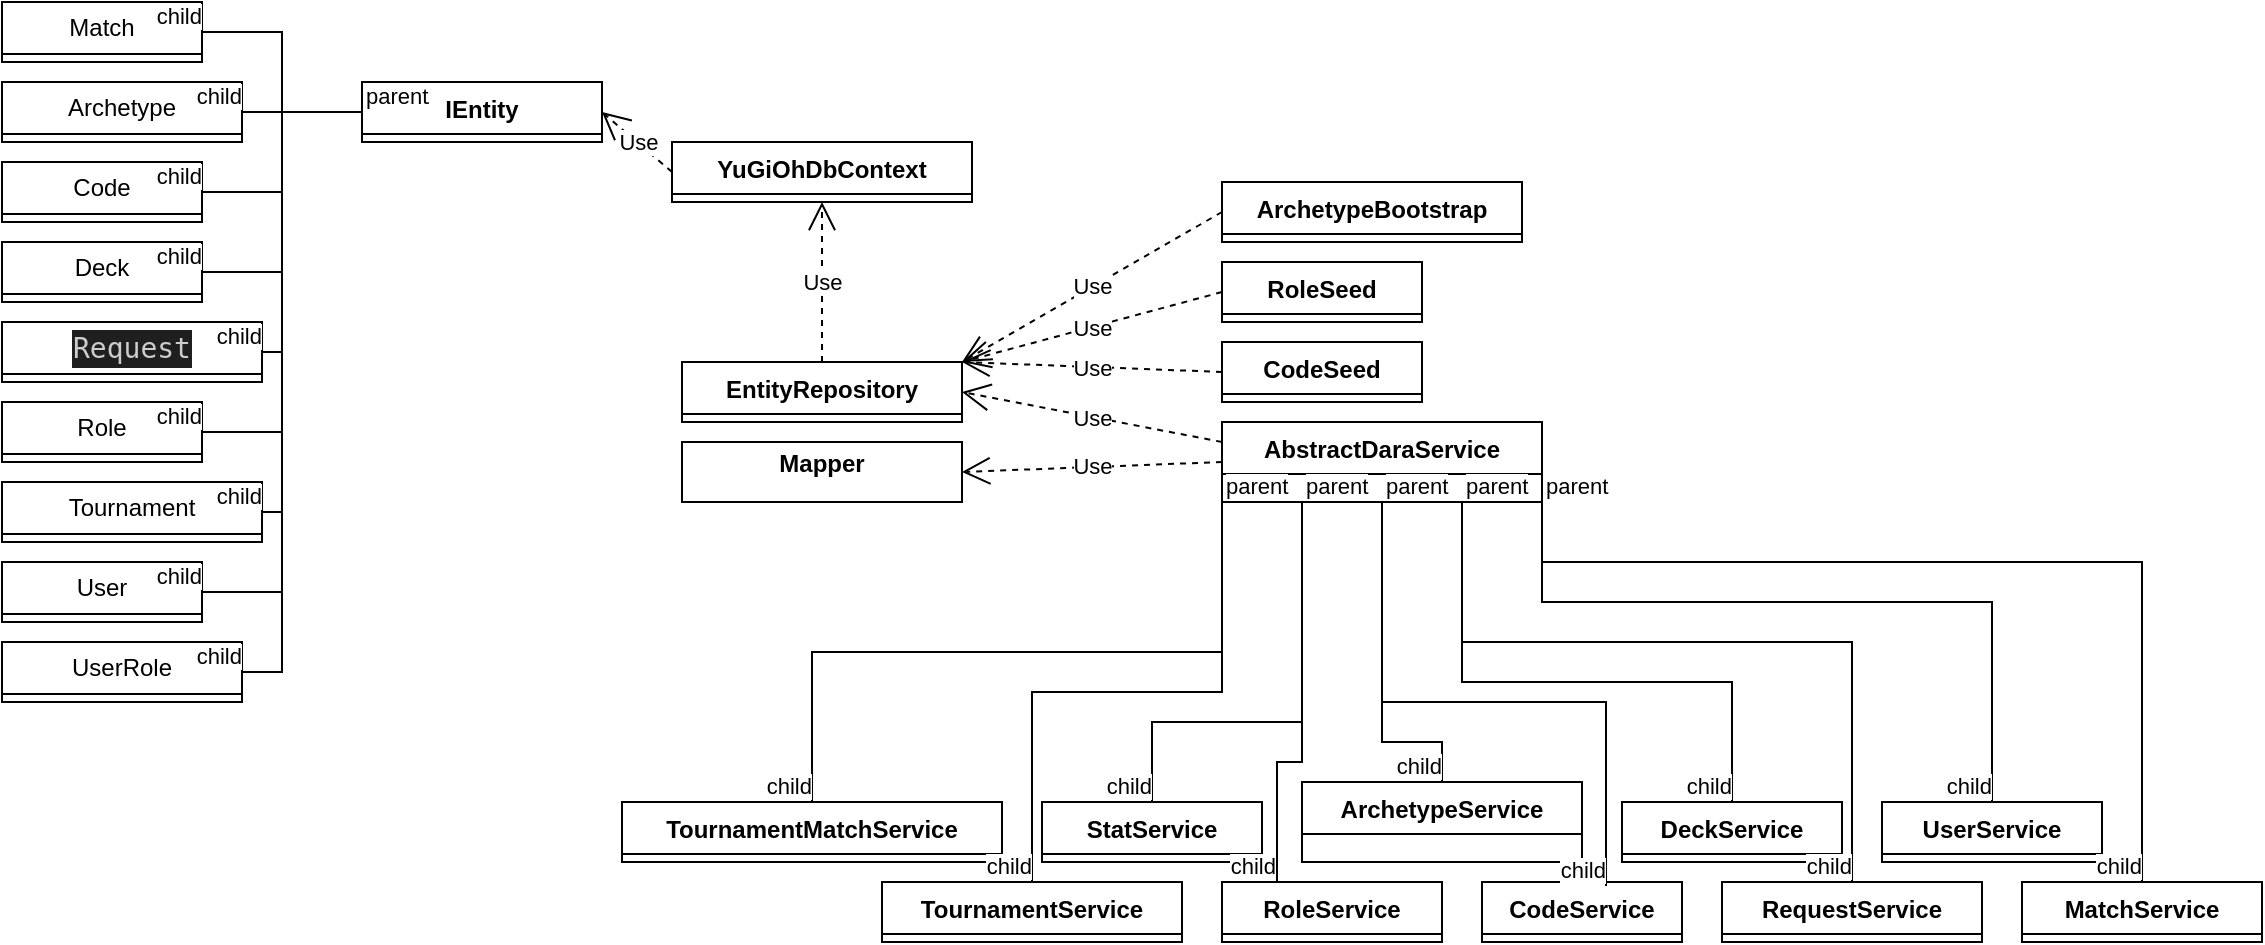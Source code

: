 <mxfile version="22.0.3" type="device">
  <diagram name="Page-1" id="116zTba9Yzp8VMeD_VuG">
    <mxGraphModel dx="1280" dy="922" grid="1" gridSize="10" guides="1" tooltips="1" connect="1" arrows="1" fold="1" page="0" pageScale="1" pageWidth="827" pageHeight="1169" math="0" shadow="0">
      <root>
        <mxCell id="0" />
        <mxCell id="1" parent="0" />
        <mxCell id="EkYNZu8a_Ahnkz_vl-mt-2" value="CodeService" style="swimlane;fontStyle=1;align=center;verticalAlign=top;childLayout=stackLayout;horizontal=1;startSize=26;horizontalStack=0;resizeParent=1;resizeParentMax=0;resizeLast=0;collapsible=1;marginBottom=0;whiteSpace=wrap;html=1;" parent="1" vertex="1" collapsed="1">
          <mxGeometry x="400" y="180" width="100" height="30" as="geometry">
            <mxRectangle x="320" y="-80" width="230" height="112" as="alternateBounds" />
          </mxGeometry>
        </mxCell>
        <mxCell id="EkYNZu8a_Ahnkz_vl-mt-4" value="" style="line;strokeWidth=1;fillColor=none;align=left;verticalAlign=middle;spacingTop=-1;spacingLeft=3;spacingRight=3;rotatable=0;labelPosition=right;points=[];portConstraint=eastwest;strokeColor=inherit;" parent="EkYNZu8a_Ahnkz_vl-mt-2" vertex="1">
          <mxGeometry y="26" width="230" height="8" as="geometry" />
        </mxCell>
        <mxCell id="EkYNZu8a_Ahnkz_vl-mt-5" value="&lt;p style=&quot;margin: 0px 0px 0px 4px;&quot;&gt;+&amp;nbsp;GenerateAsync(): Task&amp;lt;string&amp;gt;&lt;/p&gt;&lt;div&gt;&lt;span style=&quot;background-color: initial;&quot;&gt;&lt;br&gt;&lt;/span&gt;&lt;/div&gt;" style="text;strokeColor=none;fillColor=none;align=left;verticalAlign=top;spacingLeft=4;spacingRight=4;overflow=hidden;rotatable=0;points=[[0,0.5],[1,0.5]];portConstraint=eastwest;whiteSpace=wrap;html=1;" parent="EkYNZu8a_Ahnkz_vl-mt-2" vertex="1">
          <mxGeometry y="34" width="230" height="26" as="geometry" />
        </mxCell>
        <mxCell id="EkYNZu8a_Ahnkz_vl-mt-8" value="&lt;p style=&quot;border-color: rgb(0, 0, 0); color: rgb(240, 240, 240); font-family: Helvetica; font-size: 12px; font-style: normal; font-variant-ligatures: normal; font-variant-caps: normal; font-weight: 400; letter-spacing: normal; orphans: 2; text-align: left; text-indent: 0px; text-transform: none; widows: 2; word-spacing: 0px; -webkit-text-stroke-width: 0px; background-color: rgb(24, 20, 29); text-decoration-thickness: initial; text-decoration-style: initial; text-decoration-color: initial; margin: 0px 0px 0px 4px;&quot;&gt;+&amp;nbsp;GetAsync&lt;span style=&quot;border-color: rgb(0, 0, 0); background-color: initial;&quot;&gt;(): Task&amp;lt;string&amp;gt;&lt;/span&gt;&lt;/p&gt;&lt;br class=&quot;Apple-interchange-newline&quot;&gt;" style="text;strokeColor=none;fillColor=none;align=left;verticalAlign=top;spacingLeft=4;spacingRight=4;overflow=hidden;rotatable=0;points=[[0,0.5],[1,0.5]];portConstraint=eastwest;whiteSpace=wrap;html=1;" parent="EkYNZu8a_Ahnkz_vl-mt-2" vertex="1">
          <mxGeometry y="60" width="230" height="26" as="geometry" />
        </mxCell>
        <mxCell id="EkYNZu8a_Ahnkz_vl-mt-7" value="&lt;span style=&quot;border-color: rgb(0, 0, 0); color: rgb(240, 240, 240); font-family: Helvetica; font-size: 12px; font-style: normal; font-variant-ligatures: normal; font-variant-caps: normal; font-weight: 400; letter-spacing: normal; orphans: 2; text-align: left; text-indent: 0px; text-transform: none; widows: 2; word-spacing: 0px; -webkit-text-stroke-width: 0px; background-color: initial; text-decoration-thickness: initial; text-decoration-style: initial; text-decoration-color: initial;&quot;&gt;+&amp;nbsp;&lt;/span&gt;&lt;span style=&quot;color: rgb(240, 240, 240); font-family: Helvetica; font-size: 12px; font-style: normal; font-variant-ligatures: normal; font-variant-caps: normal; font-weight: 400; letter-spacing: normal; orphans: 2; text-align: left; text-indent: 0px; text-transform: none; widows: 2; word-spacing: 0px; -webkit-text-stroke-width: 0px; background-color: rgb(24, 20, 29); text-decoration-thickness: initial; text-decoration-style: initial; text-decoration-color: initial; float: none; display: inline !important;&quot;&gt;SetAsync(string): Task&lt;/span&gt;" style="text;strokeColor=none;fillColor=none;align=left;verticalAlign=top;spacingLeft=4;spacingRight=4;overflow=hidden;rotatable=0;points=[[0,0.5],[1,0.5]];portConstraint=eastwest;whiteSpace=wrap;html=1;" parent="EkYNZu8a_Ahnkz_vl-mt-2" vertex="1">
          <mxGeometry y="86" width="230" height="26" as="geometry" />
        </mxCell>
        <mxCell id="EkYNZu8a_Ahnkz_vl-mt-9" value="&lt;b&gt;MatchService&lt;/b&gt;" style="swimlane;fontStyle=1;align=center;verticalAlign=top;childLayout=stackLayout;horizontal=1;startSize=26;horizontalStack=0;resizeParent=1;resizeParentMax=0;resizeLast=0;collapsible=1;marginBottom=0;whiteSpace=wrap;html=1;" parent="1" vertex="1" collapsed="1">
          <mxGeometry x="670" y="180" width="120" height="30" as="geometry">
            <mxRectangle x="520" y="107" width="450" height="138" as="alternateBounds" />
          </mxGeometry>
        </mxCell>
        <mxCell id="EkYNZu8a_Ahnkz_vl-mt-11" value="" style="line;strokeWidth=1;fillColor=none;align=left;verticalAlign=middle;spacingTop=-1;spacingLeft=3;spacingRight=3;rotatable=0;labelPosition=right;points=[];portConstraint=eastwest;strokeColor=inherit;" parent="EkYNZu8a_Ahnkz_vl-mt-9" vertex="1">
          <mxGeometry y="26" width="450" height="8" as="geometry" />
        </mxCell>
        <mxCell id="EkYNZu8a_Ahnkz_vl-mt-12" value="&lt;p style=&quot;margin: 0px 0px 0px 4px;&quot;&gt;+&amp;nbsp;UpdateMatch(MatchDto): Task&amp;lt;bool&amp;gt;&lt;/p&gt;&lt;div&gt;&lt;span style=&quot;background-color: initial;&quot;&gt;&lt;br&gt;&lt;/span&gt;&lt;/div&gt;" style="text;strokeColor=none;fillColor=none;align=left;verticalAlign=top;spacingLeft=4;spacingRight=4;overflow=hidden;rotatable=0;points=[[0,0.5],[1,0.5]];portConstraint=eastwest;whiteSpace=wrap;html=1;" parent="EkYNZu8a_Ahnkz_vl-mt-9" vertex="1">
          <mxGeometry y="34" width="450" height="26" as="geometry" />
        </mxCell>
        <mxCell id="EkYNZu8a_Ahnkz_vl-mt-52" value="&lt;p style=&quot;border-color: rgb(0, 0, 0); color: rgb(240, 240, 240); font-family: Helvetica; font-size: 12px; font-style: normal; font-variant-ligatures: normal; font-variant-caps: normal; font-weight: 400; letter-spacing: normal; orphans: 2; text-align: left; text-indent: 0px; text-transform: none; widows: 2; word-spacing: 0px; -webkit-text-stroke-width: 0px; background-color: rgb(24, 20, 29); text-decoration-thickness: initial; text-decoration-style: initial; text-decoration-color: initial; margin: 0px 0px 0px 4px;&quot;&gt;+&amp;nbsp;GetMatchesByPhase&lt;span style=&quot;border-color: rgb(0, 0, 0); background-color: initial;&quot;&gt;(MatchByPhaseDto): Task&amp;lt;IEnumerable&amp;lt;MatchDto&amp;gt;&amp;gt;&lt;/span&gt;&lt;/p&gt;&lt;br class=&quot;Apple-interchange-newline&quot;&gt;" style="text;strokeColor=none;fillColor=none;align=left;verticalAlign=top;spacingLeft=4;spacingRight=4;overflow=hidden;rotatable=0;points=[[0,0.5],[1,0.5]];portConstraint=eastwest;whiteSpace=wrap;html=1;" parent="EkYNZu8a_Ahnkz_vl-mt-9" vertex="1">
          <mxGeometry y="60" width="450" height="26" as="geometry" />
        </mxCell>
        <mxCell id="EkYNZu8a_Ahnkz_vl-mt-51" value="&lt;p style=&quot;margin: 0px 0px 0px 4px;&quot;&gt;+&amp;nbsp;GetMatchesByTournament(int): Task&amp;lt;IEnumerable&amp;lt;MatchDto&amp;gt;&amp;gt;&lt;/p&gt;&lt;div&gt;&lt;br&gt;&lt;/div&gt;" style="text;strokeColor=none;fillColor=none;align=left;verticalAlign=top;spacingLeft=4;spacingRight=4;overflow=hidden;rotatable=0;points=[[0,0.5],[1,0.5]];portConstraint=eastwest;whiteSpace=wrap;html=1;" parent="EkYNZu8a_Ahnkz_vl-mt-9" vertex="1">
          <mxGeometry y="86" width="450" height="26" as="geometry" />
        </mxCell>
        <mxCell id="EkYNZu8a_Ahnkz_vl-mt-50" value="+&amp;nbsp;CreateMatch(MatchDto): MatchResultDto" style="text;strokeColor=none;fillColor=none;align=left;verticalAlign=top;spacingLeft=4;spacingRight=4;overflow=hidden;rotatable=0;points=[[0,0.5],[1,0.5]];portConstraint=eastwest;whiteSpace=wrap;html=1;" parent="EkYNZu8a_Ahnkz_vl-mt-9" vertex="1">
          <mxGeometry y="112" width="450" height="26" as="geometry" />
        </mxCell>
        <mxCell id="EkYNZu8a_Ahnkz_vl-mt-13" value="&lt;b&gt;StatService&lt;/b&gt;" style="swimlane;fontStyle=1;align=center;verticalAlign=top;childLayout=stackLayout;horizontal=1;startSize=26;horizontalStack=0;resizeParent=1;resizeParentMax=0;resizeLast=0;collapsible=1;marginBottom=0;whiteSpace=wrap;html=1;" parent="1" vertex="1" collapsed="1">
          <mxGeometry x="180" y="140" width="110" height="30" as="geometry">
            <mxRectangle x="500" y="30" width="470" height="320" as="alternateBounds" />
          </mxGeometry>
        </mxCell>
        <mxCell id="EkYNZu8a_Ahnkz_vl-mt-15" value="" style="line;strokeWidth=1;fillColor=none;align=left;verticalAlign=middle;spacingTop=-1;spacingLeft=3;spacingRight=3;rotatable=0;labelPosition=right;points=[];portConstraint=eastwest;strokeColor=inherit;" parent="EkYNZu8a_Ahnkz_vl-mt-13" vertex="1">
          <mxGeometry y="26" width="470" height="8" as="geometry" />
        </mxCell>
        <mxCell id="EkYNZu8a_Ahnkz_vl-mt-16" value="&lt;p style=&quot;margin: 0px 0px 0px 4px;&quot;&gt;+&amp;nbsp;GetChampionArchetypeFrequency(IRangeTime): Task&amp;lt;IEnumerable&amp;lt;(string, int)&amp;gt;&amp;gt;&lt;/p&gt;&lt;div&gt;&lt;span style=&quot;background-color: initial;&quot;&gt;&lt;br&gt;&lt;/span&gt;&lt;/div&gt;" style="text;strokeColor=none;fillColor=none;align=left;verticalAlign=top;spacingLeft=4;spacingRight=4;overflow=hidden;rotatable=0;points=[[0,0.5],[1,0.5]];portConstraint=eastwest;whiteSpace=wrap;html=1;" parent="EkYNZu8a_Ahnkz_vl-mt-13" vertex="1">
          <mxGeometry y="34" width="470" height="26" as="geometry" />
        </mxCell>
        <mxCell id="EkYNZu8a_Ahnkz_vl-mt-47" value="&lt;p style=&quot;border-color: rgb(0, 0, 0); color: rgb(240, 240, 240); font-family: Helvetica; font-size: 12px; font-style: normal; font-variant-ligatures: normal; font-variant-caps: normal; font-weight: 400; letter-spacing: normal; orphans: 2; text-align: left; text-indent: 0px; text-transform: none; widows: 2; word-spacing: 0px; -webkit-text-stroke-width: 0px; background-color: rgb(24, 20, 29); text-decoration-thickness: initial; text-decoration-style: initial; text-decoration-color: initial; margin: 0px 0px 0px 4px;&quot;&gt;+&amp;nbsp;GetAllChampionsInTimeRange&lt;span style=&quot;border-color: rgb(0, 0, 0); background-color: initial;&quot;&gt;(RangeTime): Task&amp;lt;IEnumerable&amp;lt;UserDto&amp;gt;&amp;gt;&lt;/span&gt;&lt;/p&gt;&lt;br class=&quot;Apple-interchange-newline&quot;&gt;" style="text;strokeColor=none;fillColor=none;align=left;verticalAlign=top;spacingLeft=4;spacingRight=4;overflow=hidden;rotatable=0;points=[[0,0.5],[1,0.5]];portConstraint=eastwest;whiteSpace=wrap;html=1;" parent="EkYNZu8a_Ahnkz_vl-mt-13" vertex="1">
          <mxGeometry y="60" width="470" height="26" as="geometry" />
        </mxCell>
        <mxCell id="EkYNZu8a_Ahnkz_vl-mt-46" value="&lt;p style=&quot;margin: 0px 0px 0px 4px;&quot;&gt;+&amp;nbsp;GetLocationWithMostChampions(IRangeTime): Task&amp;lt;string&amp;gt;&lt;/p&gt;&lt;div&gt;&lt;br&gt;&lt;/div&gt;" style="text;strokeColor=none;fillColor=none;align=left;verticalAlign=top;spacingLeft=4;spacingRight=4;overflow=hidden;rotatable=0;points=[[0,0.5],[1,0.5]];portConstraint=eastwest;whiteSpace=wrap;html=1;" parent="EkYNZu8a_Ahnkz_vl-mt-13" vertex="1">
          <mxGeometry y="86" width="470" height="26" as="geometry" />
        </mxCell>
        <mxCell id="EkYNZu8a_Ahnkz_vl-mt-45" value="&lt;p style=&quot;margin: 0px 0px 0px 4px;&quot;&gt;+&amp;nbsp;GetMostPopularArchetypes(int): Task&amp;lt;IEnumerable&amp;lt;string&amp;gt;&amp;gt;&lt;/p&gt;&lt;div&gt;&lt;br&gt;&lt;/div&gt;" style="text;strokeColor=none;fillColor=none;align=left;verticalAlign=top;spacingLeft=4;spacingRight=4;overflow=hidden;rotatable=0;points=[[0,0.5],[1,0.5]];portConstraint=eastwest;whiteSpace=wrap;html=1;" parent="EkYNZu8a_Ahnkz_vl-mt-13" vertex="1">
          <mxGeometry y="112" width="470" height="26" as="geometry" />
        </mxCell>
        <mxCell id="EkYNZu8a_Ahnkz_vl-mt-44" value="&lt;p style=&quot;margin: 0px 0px 0px 4px;&quot;&gt;+&amp;nbsp;GetMostPopularLocationForArchetype(int): Task&amp;lt;string&amp;gt;&lt;/p&gt;&lt;div&gt;&lt;br&gt;&lt;/div&gt;" style="text;strokeColor=none;fillColor=none;align=left;verticalAlign=top;spacingLeft=4;spacingRight=4;overflow=hidden;rotatable=0;points=[[0,0.5],[1,0.5]];portConstraint=eastwest;whiteSpace=wrap;html=1;" parent="EkYNZu8a_Ahnkz_vl-mt-13" vertex="1">
          <mxGeometry y="138" width="470" height="26" as="geometry" />
        </mxCell>
        <mxCell id="EkYNZu8a_Ahnkz_vl-mt-43" value="&lt;p style=&quot;margin: 0px 0px 0px 4px;&quot;&gt;+&amp;nbsp;GetMostUsedArchetypeInTournament(int): Task&amp;lt;string?&amp;gt;&lt;/p&gt;&lt;div&gt;&lt;br&gt;&lt;/div&gt;" style="text;strokeColor=none;fillColor=none;align=left;verticalAlign=top;spacingLeft=4;spacingRight=4;overflow=hidden;rotatable=0;points=[[0,0.5],[1,0.5]];portConstraint=eastwest;whiteSpace=wrap;html=1;" parent="EkYNZu8a_Ahnkz_vl-mt-13" vertex="1">
          <mxGeometry y="164" width="470" height="26" as="geometry" />
        </mxCell>
        <mxCell id="EkYNZu8a_Ahnkz_vl-mt-42" value="&lt;p style=&quot;border-color: rgb(0, 0, 0); color: rgb(240, 240, 240); font-family: Helvetica; font-size: 12px; font-style: normal; font-variant-ligatures: normal; font-variant-caps: normal; font-weight: 400; letter-spacing: normal; orphans: 2; text-align: left; text-indent: 0px; text-transform: none; widows: 2; word-spacing: 0px; -webkit-text-stroke-width: 0px; background-color: rgb(24, 20, 29); text-decoration-thickness: initial; text-decoration-style: initial; text-decoration-color: initial; margin: 0px 0px 0px 4px;&quot;&gt;+&amp;nbsp;GetMostUsedArchetypesInRound(int, int): Task&amp;lt;IEnumerable&amp;lt;string&amp;gt;&amp;gt;&lt;/p&gt;&lt;br class=&quot;Apple-interchange-newline&quot;&gt;" style="text;strokeColor=none;fillColor=none;align=left;verticalAlign=top;spacingLeft=4;spacingRight=4;overflow=hidden;rotatable=0;points=[[0,0.5],[1,0.5]];portConstraint=eastwest;whiteSpace=wrap;html=1;" parent="EkYNZu8a_Ahnkz_vl-mt-13" vertex="1">
          <mxGeometry y="190" width="470" height="26" as="geometry" />
        </mxCell>
        <mxCell id="EkYNZu8a_Ahnkz_vl-mt-41" value="&lt;p style=&quot;margin: 0px 0px 0px 4px;&quot;&gt;+&amp;nbsp;GetPlayersWithMostDecks(int): Task&amp;lt;IEnumerable&amp;lt;UserDto&amp;gt;&amp;gt;&lt;/p&gt;&lt;div&gt;&lt;br&gt;&lt;/div&gt;" style="text;strokeColor=none;fillColor=none;align=left;verticalAlign=top;spacingLeft=4;spacingRight=4;overflow=hidden;rotatable=0;points=[[0,0.5],[1,0.5]];portConstraint=eastwest;whiteSpace=wrap;html=1;" parent="EkYNZu8a_Ahnkz_vl-mt-13" vertex="1">
          <mxGeometry y="216" width="470" height="26" as="geometry" />
        </mxCell>
        <mxCell id="EkYNZu8a_Ahnkz_vl-mt-40" value="&lt;p style=&quot;margin: 0px 0px 0px 4px;&quot;&gt;+&amp;nbsp;GetPlayersWithMostVictories(int, IRangeTime): Task&amp;lt;IEnumerable&amp;lt;UserDto&amp;gt;&amp;gt;&lt;/p&gt;&lt;div&gt;&lt;br&gt;&lt;/div&gt;" style="text;strokeColor=none;fillColor=none;align=left;verticalAlign=top;spacingLeft=4;spacingRight=4;overflow=hidden;rotatable=0;points=[[0,0.5],[1,0.5]];portConstraint=eastwest;whiteSpace=wrap;html=1;" parent="EkYNZu8a_Ahnkz_vl-mt-13" vertex="1">
          <mxGeometry y="242" width="470" height="26" as="geometry" />
        </mxCell>
        <mxCell id="EkYNZu8a_Ahnkz_vl-mt-39" value="&lt;p style=&quot;margin: 0px 0px 0px 4px;&quot;&gt;+&amp;nbsp;GetTopArchetypesUsedByAtLeastOnePlay(int): Task&amp;lt;IEnumerable&amp;lt;string&amp;gt;&amp;gt;&lt;/p&gt;&lt;div&gt;&lt;br&gt;&lt;/div&gt;" style="text;strokeColor=none;fillColor=none;align=left;verticalAlign=top;spacingLeft=4;spacingRight=4;overflow=hidden;rotatable=0;points=[[0,0.5],[1,0.5]];portConstraint=eastwest;whiteSpace=wrap;html=1;" parent="EkYNZu8a_Ahnkz_vl-mt-13" vertex="1">
          <mxGeometry y="268" width="470" height="26" as="geometry" />
        </mxCell>
        <mxCell id="EkYNZu8a_Ahnkz_vl-mt-48" value="+&amp;nbsp;GetTournamentChampion(int): Task&amp;lt;UserDto?&amp;gt;" style="text;strokeColor=none;fillColor=none;align=left;verticalAlign=top;spacingLeft=4;spacingRight=4;overflow=hidden;rotatable=0;points=[[0,0.5],[1,0.5]];portConstraint=eastwest;whiteSpace=wrap;html=1;" parent="EkYNZu8a_Ahnkz_vl-mt-13" vertex="1">
          <mxGeometry y="294" width="470" height="26" as="geometry" />
        </mxCell>
        <mxCell id="EkYNZu8a_Ahnkz_vl-mt-17" value="&lt;b&gt;TournamentService&lt;/b&gt;" style="swimlane;fontStyle=1;align=center;verticalAlign=top;childLayout=stackLayout;horizontal=1;startSize=26;horizontalStack=0;resizeParent=1;resizeParentMax=0;resizeLast=0;collapsible=1;marginBottom=0;whiteSpace=wrap;html=1;" parent="1" vertex="1" collapsed="1">
          <mxGeometry x="100" y="180" width="150" height="30" as="geometry">
            <mxRectangle x="550" y="90" width="500" height="216" as="alternateBounds" />
          </mxGeometry>
        </mxCell>
        <mxCell id="EkYNZu8a_Ahnkz_vl-mt-19" value="" style="line;strokeWidth=1;fillColor=none;align=left;verticalAlign=middle;spacingTop=-1;spacingLeft=3;spacingRight=3;rotatable=0;labelPosition=right;points=[];portConstraint=eastwest;strokeColor=inherit;" parent="EkYNZu8a_Ahnkz_vl-mt-17" vertex="1">
          <mxGeometry y="26" width="500" height="8" as="geometry" />
        </mxCell>
        <mxCell id="EkYNZu8a_Ahnkz_vl-mt-20" value="&lt;p style=&quot;margin: 0px 0px 0px 4px;&quot;&gt;+&amp;nbsp;CreateTournament(TournamentDto): TournamentDto&lt;/p&gt;&lt;div&gt;&lt;span style=&quot;background-color: initial;&quot;&gt;&lt;br&gt;&lt;/span&gt;&lt;/div&gt;" style="text;strokeColor=none;fillColor=none;align=left;verticalAlign=top;spacingLeft=4;spacingRight=4;overflow=hidden;rotatable=0;points=[[0,0.5],[1,0.5]];portConstraint=eastwest;whiteSpace=wrap;html=1;" parent="EkYNZu8a_Ahnkz_vl-mt-17" vertex="1">
          <mxGeometry y="34" width="500" height="26" as="geometry" />
        </mxCell>
        <mxCell id="EkYNZu8a_Ahnkz_vl-mt-37" value="&lt;p style=&quot;border-color: rgb(0, 0, 0); color: rgb(240, 240, 240); font-family: Helvetica; font-size: 12px; font-style: normal; font-variant-ligatures: normal; font-variant-caps: normal; font-weight: 400; letter-spacing: normal; orphans: 2; text-align: left; text-indent: 0px; text-transform: none; widows: 2; word-spacing: 0px; -webkit-text-stroke-width: 0px; background-color: rgb(24, 20, 29); text-decoration-thickness: initial; text-decoration-style: initial; text-decoration-color: initial; margin: 0px 0px 0px 4px;&quot;&gt;+&amp;nbsp;GetAllTournaments&lt;span style=&quot;border-color: rgb(0, 0, 0); background-color: initial;&quot;&gt;(Type, Type): Task&amp;lt;IEnumerable&amp;lt;ResponseTournamentDto&amp;gt;&amp;gt;&lt;/span&gt;&lt;/p&gt;&lt;br class=&quot;Apple-interchange-newline&quot;&gt;" style="text;strokeColor=none;fillColor=none;align=left;verticalAlign=top;spacingLeft=4;spacingRight=4;overflow=hidden;rotatable=0;points=[[0,0.5],[1,0.5]];portConstraint=eastwest;whiteSpace=wrap;html=1;" parent="EkYNZu8a_Ahnkz_vl-mt-17" vertex="1">
          <mxGeometry y="60" width="500" height="26" as="geometry" />
        </mxCell>
        <mxCell id="EkYNZu8a_Ahnkz_vl-mt-36" value="&lt;p style=&quot;margin: 0px 0px 0px 4px;&quot;&gt;+&amp;nbsp;GetAllTournamentsByAdmin(int): Task&amp;lt;IEnumerable&amp;lt;ResponseTournamentDto&amp;gt;&amp;gt;&lt;/p&gt;&lt;div&gt;&lt;br&gt;&lt;/div&gt;" style="text;strokeColor=none;fillColor=none;align=left;verticalAlign=top;spacingLeft=4;spacingRight=4;overflow=hidden;rotatable=0;points=[[0,0.5],[1,0.5]];portConstraint=eastwest;whiteSpace=wrap;html=1;" parent="EkYNZu8a_Ahnkz_vl-mt-17" vertex="1">
          <mxGeometry y="86" width="500" height="26" as="geometry" />
        </mxCell>
        <mxCell id="EkYNZu8a_Ahnkz_vl-mt-35" value="&lt;p style=&quot;margin: 0px 0px 0px 4px;&quot;&gt;+&amp;nbsp;AvailableTournamentsAsync(int): Task&amp;lt;IEnumerable&amp;lt;ResponseTournamentDto&amp;gt;&amp;gt;&lt;/p&gt;&lt;div&gt;&lt;br&gt;&lt;/div&gt;" style="text;strokeColor=none;fillColor=none;align=left;verticalAlign=top;spacingLeft=4;spacingRight=4;overflow=hidden;rotatable=0;points=[[0,0.5],[1,0.5]];portConstraint=eastwest;whiteSpace=wrap;html=1;" parent="EkYNZu8a_Ahnkz_vl-mt-17" vertex="1">
          <mxGeometry y="112" width="500" height="26" as="geometry" />
        </mxCell>
        <mxCell id="EkYNZu8a_Ahnkz_vl-mt-34" value="&lt;p style=&quot;margin: 0px 0px 0px 4px;&quot;&gt;+&amp;nbsp;SignedUpTournaments(int): Task&amp;lt;IEnumerable&amp;lt;ResponseTournamentDto&amp;gt;&amp;gt;&lt;/p&gt;&lt;div&gt;&lt;br&gt;&lt;/div&gt;" style="text;strokeColor=none;fillColor=none;align=left;verticalAlign=top;spacingLeft=4;spacingRight=4;overflow=hidden;rotatable=0;points=[[0,0.5],[1,0.5]];portConstraint=eastwest;whiteSpace=wrap;html=1;" parent="EkYNZu8a_Ahnkz_vl-mt-17" vertex="1">
          <mxGeometry y="138" width="500" height="26" as="geometry" />
        </mxCell>
        <mxCell id="EkYNZu8a_Ahnkz_vl-mt-33" value="&lt;p style=&quot;margin: 0px 0px 0px 4px;&quot;&gt;+&amp;nbsp;UpdateTournament(TournamentDto): Task&amp;lt;bool&amp;gt;&lt;/p&gt;&lt;div&gt;&lt;br&gt;&lt;/div&gt;" style="text;strokeColor=none;fillColor=none;align=left;verticalAlign=top;spacingLeft=4;spacingRight=4;overflow=hidden;rotatable=0;points=[[0,0.5],[1,0.5]];portConstraint=eastwest;whiteSpace=wrap;html=1;" parent="EkYNZu8a_Ahnkz_vl-mt-17" vertex="1">
          <mxGeometry y="164" width="500" height="26" as="geometry" />
        </mxCell>
        <mxCell id="EkYNZu8a_Ahnkz_vl-mt-38" value="+&amp;nbsp;DeleteTournament(int): Task&amp;lt;bool&amp;gt;" style="text;strokeColor=none;fillColor=none;align=left;verticalAlign=top;spacingLeft=4;spacingRight=4;overflow=hidden;rotatable=0;points=[[0,0.5],[1,0.5]];portConstraint=eastwest;whiteSpace=wrap;html=1;" parent="EkYNZu8a_Ahnkz_vl-mt-17" vertex="1">
          <mxGeometry y="190" width="500" height="26" as="geometry" />
        </mxCell>
        <mxCell id="EkYNZu8a_Ahnkz_vl-mt-21" value="&lt;b&gt;TournamentMatchService&lt;/b&gt;" style="swimlane;fontStyle=1;align=center;verticalAlign=top;childLayout=stackLayout;horizontal=1;startSize=26;horizontalStack=0;resizeParent=1;resizeParentMax=0;resizeLast=0;collapsible=1;marginBottom=0;whiteSpace=wrap;html=1;" parent="1" vertex="1" collapsed="1">
          <mxGeometry x="-30" y="140" width="190" height="30" as="geometry">
            <mxRectangle x="10" y="-20" width="290" height="86" as="alternateBounds" />
          </mxGeometry>
        </mxCell>
        <mxCell id="EkYNZu8a_Ahnkz_vl-mt-23" value="" style="line;strokeWidth=1;fillColor=none;align=left;verticalAlign=middle;spacingTop=-1;spacingLeft=3;spacingRight=3;rotatable=0;labelPosition=right;points=[];portConstraint=eastwest;strokeColor=inherit;" parent="EkYNZu8a_Ahnkz_vl-mt-21" vertex="1">
          <mxGeometry y="26" width="290" height="8" as="geometry" />
        </mxCell>
        <mxCell id="EkYNZu8a_Ahnkz_vl-mt-24" value="&lt;p style=&quot;margin: 0px 0px 0px 4px;&quot;&gt;+ InitPhase(PhaseDto): Task&amp;lt;IList&amp;lt;MatchResult&amp;gt;&amp;gt;&lt;/p&gt;&lt;div&gt;&lt;br&gt;&lt;/div&gt;" style="text;strokeColor=none;fillColor=none;align=left;verticalAlign=top;spacingLeft=4;spacingRight=4;overflow=hidden;rotatable=0;points=[[0,0.5],[1,0.5]];portConstraint=eastwest;whiteSpace=wrap;html=1;" parent="EkYNZu8a_Ahnkz_vl-mt-21" vertex="1">
          <mxGeometry y="34" width="290" height="26" as="geometry" />
        </mxCell>
        <mxCell id="EkYNZu8a_Ahnkz_vl-mt-32" value="&lt;span style=&quot;color: rgb(240, 240, 240); font-family: Helvetica; font-size: 12px; font-style: normal; font-variant-ligatures: normal; font-variant-caps: normal; font-weight: 400; letter-spacing: normal; orphans: 2; text-align: left; text-indent: 0px; text-transform: none; widows: 2; word-spacing: 0px; -webkit-text-stroke-width: 0px; background-color: rgb(24, 20, 29); text-decoration-thickness: initial; text-decoration-style: initial; text-decoration-color: initial; float: none; display: inline !important;&quot;&gt;+ CreateRound(IList&amp;lt;MatchDto&amp;gt;): Task&lt;/span&gt;" style="text;strokeColor=none;fillColor=none;align=left;verticalAlign=top;spacingLeft=4;spacingRight=4;overflow=hidden;rotatable=0;points=[[0,0.5],[1,0.5]];portConstraint=eastwest;whiteSpace=wrap;html=1;" parent="EkYNZu8a_Ahnkz_vl-mt-21" vertex="1">
          <mxGeometry y="60" width="290" height="26" as="geometry" />
        </mxCell>
        <mxCell id="EkYNZu8a_Ahnkz_vl-mt-25" value="RoleService" style="swimlane;fontStyle=1;align=center;verticalAlign=top;childLayout=stackLayout;horizontal=1;startSize=26;horizontalStack=0;resizeParent=1;resizeParentMax=0;resizeLast=0;collapsible=1;marginBottom=0;whiteSpace=wrap;html=1;" parent="1" vertex="1" collapsed="1">
          <mxGeometry x="270" y="180" width="110" height="30" as="geometry">
            <mxRectangle x="320" y="20" width="230" height="60" as="alternateBounds" />
          </mxGeometry>
        </mxCell>
        <mxCell id="EkYNZu8a_Ahnkz_vl-mt-27" value="" style="line;strokeWidth=1;fillColor=none;align=left;verticalAlign=middle;spacingTop=-1;spacingLeft=3;spacingRight=3;rotatable=0;labelPosition=right;points=[];portConstraint=eastwest;strokeColor=inherit;" parent="EkYNZu8a_Ahnkz_vl-mt-25" vertex="1">
          <mxGeometry y="26" width="230" height="8" as="geometry" />
        </mxCell>
        <mxCell id="EkYNZu8a_Ahnkz_vl-mt-30" value="&lt;span style=&quot;color: rgb(240, 240, 240); font-family: Helvetica; font-size: 12px; font-style: normal; font-variant-ligatures: normal; font-variant-caps: normal; font-weight: 400; letter-spacing: normal; orphans: 2; text-align: left; text-indent: 0px; text-transform: none; widows: 2; word-spacing: 0px; -webkit-text-stroke-width: 0px; background-color: rgb(24, 20, 29); text-decoration-thickness: initial; text-decoration-style: initial; text-decoration-color: initial; float: none; display: inline !important;&quot;&gt;+&amp;nbsp;GetRoleByIdAsync&lt;/span&gt;&lt;span style=&quot;border-color: rgb(0, 0, 0); color: rgb(240, 240, 240); font-family: Helvetica; font-size: 12px; font-style: normal; font-variant-ligatures: normal; font-variant-caps: normal; font-weight: 400; letter-spacing: normal; orphans: 2; text-align: left; text-indent: 0px; text-transform: none; widows: 2; word-spacing: 0px; -webkit-text-stroke-width: 0px; background-color: initial; text-decoration-thickness: initial; text-decoration-style: initial; text-decoration-color: initial;&quot;&gt;(int): Task&amp;lt;Role&amp;gt;&lt;/span&gt;" style="text;strokeColor=none;fillColor=none;align=left;verticalAlign=top;spacingLeft=4;spacingRight=4;overflow=hidden;rotatable=0;points=[[0,0.5],[1,0.5]];portConstraint=eastwest;whiteSpace=wrap;html=1;" parent="EkYNZu8a_Ahnkz_vl-mt-25" vertex="1">
          <mxGeometry y="34" width="230" height="26" as="geometry" />
        </mxCell>
        <mxCell id="EkYNZu8a_Ahnkz_vl-mt-53" value="&lt;b&gt;RequestService&lt;/b&gt;" style="swimlane;fontStyle=1;align=center;verticalAlign=top;childLayout=stackLayout;horizontal=1;startSize=26;horizontalStack=0;resizeParent=1;resizeParentMax=0;resizeLast=0;collapsible=1;marginBottom=0;whiteSpace=wrap;html=1;" parent="1" vertex="1" collapsed="1">
          <mxGeometry x="520" y="180" width="130" height="30" as="geometry">
            <mxRectangle x="510" y="40" width="560" height="164" as="alternateBounds" />
          </mxGeometry>
        </mxCell>
        <mxCell id="EkYNZu8a_Ahnkz_vl-mt-55" value="" style="line;strokeWidth=1;fillColor=none;align=left;verticalAlign=middle;spacingTop=-1;spacingLeft=3;spacingRight=3;rotatable=0;labelPosition=right;points=[];portConstraint=eastwest;strokeColor=inherit;" parent="EkYNZu8a_Ahnkz_vl-mt-53" vertex="1">
          <mxGeometry y="26" width="560" height="8" as="geometry" />
        </mxCell>
        <mxCell id="EkYNZu8a_Ahnkz_vl-mt-56" value="&lt;p style=&quot;margin: 0px 0px 0px 4px;&quot;&gt;+ CreateRequest(RequestDto): Task&amp;lt;RequestDto&amp;gt;&lt;/p&gt;&lt;div&gt;&lt;br&gt;&lt;/div&gt;" style="text;strokeColor=none;fillColor=none;align=left;verticalAlign=top;spacingLeft=4;spacingRight=4;overflow=hidden;rotatable=0;points=[[0,0.5],[1,0.5]];portConstraint=eastwest;whiteSpace=wrap;html=1;" parent="EkYNZu8a_Ahnkz_vl-mt-53" vertex="1">
          <mxGeometry y="34" width="560" height="26" as="geometry" />
        </mxCell>
        <mxCell id="EkYNZu8a_Ahnkz_vl-mt-72" value="&lt;p style=&quot;margin: 0px 0px 0px 4px;&quot;&gt;+ GetAllRequestByAdmin(int): Task&amp;lt;IEnumerable&amp;lt;ResponseRequestDto&amp;gt;&amp;gt;&lt;/p&gt;&lt;div&gt;&lt;br&gt;&lt;/div&gt;" style="text;strokeColor=none;fillColor=none;align=left;verticalAlign=top;spacingLeft=4;spacingRight=4;overflow=hidden;rotatable=0;points=[[0,0.5],[1,0.5]];portConstraint=eastwest;whiteSpace=wrap;html=1;" parent="EkYNZu8a_Ahnkz_vl-mt-53" vertex="1">
          <mxGeometry y="60" width="560" height="26" as="geometry" />
        </mxCell>
        <mxCell id="EkYNZu8a_Ahnkz_vl-mt-71" value="&lt;p style=&quot;margin: 0px 0px 0px 4px;&quot;&gt;+ GetAllRequestByPlayer(int): Task&amp;lt;IEnumerable&amp;lt;ResponseRequestDto&amp;gt;&amp;gt;&lt;/p&gt;&lt;div&gt;&lt;span style=&quot;background-color: initial;&quot;&gt;&lt;br&gt;&lt;/span&gt;&lt;/div&gt;" style="text;strokeColor=none;fillColor=none;align=left;verticalAlign=top;spacingLeft=4;spacingRight=4;overflow=hidden;rotatable=0;points=[[0,0.5],[1,0.5]];portConstraint=eastwest;whiteSpace=wrap;html=1;" parent="EkYNZu8a_Ahnkz_vl-mt-53" vertex="1">
          <mxGeometry y="86" width="560" height="26" as="geometry" />
        </mxCell>
        <mxCell id="EkYNZu8a_Ahnkz_vl-mt-70" value="&lt;p style=&quot;margin: 0px 0px 0px 4px;&quot;&gt;+ UpdateRequest(RequestDto&lt;span style=&quot;background-color: initial;&quot;&gt;): Task&amp;lt;bool&amp;gt;&lt;/span&gt;&lt;/p&gt;&lt;div&gt;&lt;span style=&quot;background-color: initial;&quot;&gt;&lt;br&gt;&lt;/span&gt;&lt;/div&gt;" style="text;strokeColor=none;fillColor=none;align=left;verticalAlign=top;spacingLeft=4;spacingRight=4;overflow=hidden;rotatable=0;points=[[0,0.5],[1,0.5]];portConstraint=eastwest;whiteSpace=wrap;html=1;" parent="EkYNZu8a_Ahnkz_vl-mt-53" vertex="1">
          <mxGeometry y="112" width="560" height="26" as="geometry" />
        </mxCell>
        <mxCell id="EkYNZu8a_Ahnkz_vl-mt-69" value="+ DeleteRequest(int, int): Task&amp;lt;bool&amp;gt;" style="text;strokeColor=none;fillColor=none;align=left;verticalAlign=top;spacingLeft=4;spacingRight=4;overflow=hidden;rotatable=0;points=[[0,0.5],[1,0.5]];portConstraint=eastwest;whiteSpace=wrap;html=1;" parent="EkYNZu8a_Ahnkz_vl-mt-53" vertex="1">
          <mxGeometry y="138" width="560" height="26" as="geometry" />
        </mxCell>
        <mxCell id="EkYNZu8a_Ahnkz_vl-mt-57" value="&lt;b&gt;ArchetypeService&lt;br&gt;&lt;br&gt;&lt;/b&gt;" style="swimlane;fontStyle=1;align=center;verticalAlign=top;childLayout=stackLayout;horizontal=1;startSize=26;horizontalStack=0;resizeParent=1;resizeParentMax=0;resizeLast=0;collapsible=1;marginBottom=0;whiteSpace=wrap;html=1;" parent="1" vertex="1" collapsed="1">
          <mxGeometry x="310" y="130" width="140" height="40" as="geometry">
            <mxRectangle x="310" y="180" width="340" height="138" as="alternateBounds" />
          </mxGeometry>
        </mxCell>
        <mxCell id="EkYNZu8a_Ahnkz_vl-mt-59" value="" style="line;strokeWidth=1;fillColor=none;align=left;verticalAlign=middle;spacingTop=-1;spacingLeft=3;spacingRight=3;rotatable=0;labelPosition=right;points=[];portConstraint=eastwest;strokeColor=inherit;" parent="EkYNZu8a_Ahnkz_vl-mt-57" vertex="1">
          <mxGeometry y="26" width="340" height="8" as="geometry" />
        </mxCell>
        <mxCell id="EkYNZu8a_Ahnkz_vl-mt-60" value="&lt;p style=&quot;margin: 0px 0px 0px 4px;&quot;&gt;+&amp;nbsp;GetAllAsync():&amp;nbsp;Task&amp;lt;IEnumerable&amp;lt;ArchetypeDto&amp;gt;&amp;gt;&lt;/p&gt;&lt;div&gt;&lt;br&gt;&lt;/div&gt;" style="text;strokeColor=none;fillColor=none;align=left;verticalAlign=top;spacingLeft=4;spacingRight=4;overflow=hidden;rotatable=0;points=[[0,0.5],[1,0.5]];portConstraint=eastwest;whiteSpace=wrap;html=1;" parent="EkYNZu8a_Ahnkz_vl-mt-57" vertex="1">
          <mxGeometry y="34" width="340" height="26" as="geometry" />
        </mxCell>
        <mxCell id="EkYNZu8a_Ahnkz_vl-mt-86" value="&lt;p style=&quot;margin: 0px 0px 0px 4px;&quot;&gt;+&amp;nbsp;CreateArchetype(ArchetypeDto): Task&amp;lt;bool&amp;gt;&lt;/p&gt;&lt;div&gt;&lt;span style=&quot;background-color: initial;&quot;&gt;&lt;br&gt;&lt;/span&gt;&lt;/div&gt;" style="text;strokeColor=none;fillColor=none;align=left;verticalAlign=top;spacingLeft=4;spacingRight=4;overflow=hidden;rotatable=0;points=[[0,0.5],[1,0.5]];portConstraint=eastwest;whiteSpace=wrap;html=1;" parent="EkYNZu8a_Ahnkz_vl-mt-57" vertex="1">
          <mxGeometry y="60" width="340" height="26" as="geometry" />
        </mxCell>
        <mxCell id="EkYNZu8a_Ahnkz_vl-mt-85" value="&lt;p style=&quot;margin: 0px 0px 0px 4px;&quot;&gt;+&amp;nbsp;DeleteArchetype(int): Task&amp;lt;bool&amp;gt;&lt;/p&gt;&lt;div&gt;&lt;br&gt;&lt;/div&gt;" style="text;strokeColor=none;fillColor=none;align=left;verticalAlign=top;spacingLeft=4;spacingRight=4;overflow=hidden;rotatable=0;points=[[0,0.5],[1,0.5]];portConstraint=eastwest;whiteSpace=wrap;html=1;" parent="EkYNZu8a_Ahnkz_vl-mt-57" vertex="1">
          <mxGeometry y="86" width="340" height="26" as="geometry" />
        </mxCell>
        <mxCell id="EkYNZu8a_Ahnkz_vl-mt-84" value="+&amp;nbsp;UpdateArchetype(ArchetypeDto): Task&amp;lt;bool&amp;gt;" style="text;strokeColor=none;fillColor=none;align=left;verticalAlign=top;spacingLeft=4;spacingRight=4;overflow=hidden;rotatable=0;points=[[0,0.5],[1,0.5]];portConstraint=eastwest;whiteSpace=wrap;html=1;" parent="EkYNZu8a_Ahnkz_vl-mt-57" vertex="1">
          <mxGeometry y="112" width="340" height="26" as="geometry" />
        </mxCell>
        <mxCell id="EkYNZu8a_Ahnkz_vl-mt-61" value="&lt;b&gt;UserService&lt;/b&gt;" style="swimlane;fontStyle=1;align=center;verticalAlign=top;childLayout=stackLayout;horizontal=1;startSize=26;horizontalStack=0;resizeParent=1;resizeParentMax=0;resizeLast=0;collapsible=1;marginBottom=0;whiteSpace=wrap;html=1;" parent="1" vertex="1" collapsed="1">
          <mxGeometry x="600" y="140" width="110" height="30" as="geometry">
            <mxRectangle x="400" y="102" width="370" height="242" as="alternateBounds" />
          </mxGeometry>
        </mxCell>
        <mxCell id="EkYNZu8a_Ahnkz_vl-mt-63" value="" style="line;strokeWidth=1;fillColor=none;align=left;verticalAlign=middle;spacingTop=-1;spacingLeft=3;spacingRight=3;rotatable=0;labelPosition=right;points=[];portConstraint=eastwest;strokeColor=inherit;" parent="EkYNZu8a_Ahnkz_vl-mt-61" vertex="1">
          <mxGeometry y="26" width="370" height="8" as="geometry" />
        </mxCell>
        <mxCell id="EkYNZu8a_Ahnkz_vl-mt-64" value="&lt;p style=&quot;margin: 0px 0px 0px 4px;&quot;&gt;+&amp;nbsp;RegisterUserAsync(UserDto): Task&amp;lt;ResponseUserDto&amp;gt;&lt;/p&gt;&lt;div&gt;&lt;span style=&quot;background-color: initial;&quot;&gt;&lt;br&gt;&lt;/span&gt;&lt;/div&gt;" style="text;strokeColor=none;fillColor=none;align=left;verticalAlign=top;spacingLeft=4;spacingRight=4;overflow=hidden;rotatable=0;points=[[0,0.5],[1,0.5]];portConstraint=eastwest;whiteSpace=wrap;html=1;" parent="EkYNZu8a_Ahnkz_vl-mt-61" vertex="1">
          <mxGeometry y="34" width="370" height="26" as="geometry" />
        </mxCell>
        <mxCell id="EkYNZu8a_Ahnkz_vl-mt-82" value="&lt;p style=&quot;border-color: rgb(0, 0, 0); color: rgb(240, 240, 240); font-family: Helvetica; font-size: 12px; font-style: normal; font-variant-ligatures: normal; font-variant-caps: normal; font-weight: 400; letter-spacing: normal; orphans: 2; text-align: left; text-indent: 0px; text-transform: none; widows: 2; word-spacing: 0px; -webkit-text-stroke-width: 0px; background-color: rgb(24, 20, 29); text-decoration-thickness: initial; text-decoration-style: initial; text-decoration-color: initial; margin: 0px 0px 0px 4px;&quot;&gt;+&amp;nbsp;LoginAsync&lt;span style=&quot;border-color: rgb(0, 0, 0); background-color: initial;&quot;&gt;(LoginDto): Task&amp;lt;ResponseUserDto&amp;gt;&lt;/span&gt;&lt;/p&gt;&lt;br class=&quot;Apple-interchange-newline&quot;&gt;" style="text;strokeColor=none;fillColor=none;align=left;verticalAlign=top;spacingLeft=4;spacingRight=4;overflow=hidden;rotatable=0;points=[[0,0.5],[1,0.5]];portConstraint=eastwest;whiteSpace=wrap;html=1;" parent="EkYNZu8a_Ahnkz_vl-mt-61" vertex="1">
          <mxGeometry y="60" width="370" height="26" as="geometry" />
        </mxCell>
        <mxCell id="EkYNZu8a_Ahnkz_vl-mt-81" value="&lt;p style=&quot;border-color: rgb(0, 0, 0); color: rgb(240, 240, 240); font-family: Helvetica; font-size: 12px; font-style: normal; font-variant-ligatures: normal; font-variant-caps: normal; font-weight: 400; letter-spacing: normal; orphans: 2; text-align: left; text-indent: 0px; text-transform: none; widows: 2; word-spacing: 0px; -webkit-text-stroke-width: 0px; background-color: rgb(24, 20, 29); text-decoration-thickness: initial; text-decoration-style: initial; text-decoration-color: initial; margin: 0px 0px 0px 4px;&quot;&gt;&lt;span style=&quot;border-color: rgb(0, 0, 0); background-color: initial;&quot;&gt;+&amp;nbsp;&lt;/span&gt;IsNickTakenAsync(string): Task&amp;lt;bool&amp;gt;&lt;/p&gt;&lt;br class=&quot;Apple-interchange-newline&quot;&gt;" style="text;strokeColor=none;fillColor=none;align=left;verticalAlign=top;spacingLeft=4;spacingRight=4;overflow=hidden;rotatable=0;points=[[0,0.5],[1,0.5]];portConstraint=eastwest;whiteSpace=wrap;html=1;" parent="EkYNZu8a_Ahnkz_vl-mt-61" vertex="1">
          <mxGeometry y="86" width="370" height="26" as="geometry" />
        </mxCell>
        <mxCell id="EkYNZu8a_Ahnkz_vl-mt-80" value="&lt;p style=&quot;border-color: rgb(0, 0, 0); color: rgb(240, 240, 240); font-family: Helvetica; font-size: 12px; font-style: normal; font-variant-ligatures: normal; font-variant-caps: normal; font-weight: 400; letter-spacing: normal; orphans: 2; text-align: left; text-indent: 0px; text-transform: none; widows: 2; word-spacing: 0px; -webkit-text-stroke-width: 0px; background-color: rgb(24, 20, 29); text-decoration-thickness: initial; text-decoration-style: initial; text-decoration-color: initial; margin: 0px 0px 0px 4px;&quot;&gt;+&amp;nbsp;GetUserByNickAsync(string): Task&amp;lt;User&amp;gt;&lt;/p&gt;&lt;br class=&quot;Apple-interchange-newline&quot;&gt;" style="text;strokeColor=none;fillColor=none;align=left;verticalAlign=top;spacingLeft=4;spacingRight=4;overflow=hidden;rotatable=0;points=[[0,0.5],[1,0.5]];portConstraint=eastwest;whiteSpace=wrap;html=1;" parent="EkYNZu8a_Ahnkz_vl-mt-61" vertex="1">
          <mxGeometry y="112" width="370" height="26" as="geometry" />
        </mxCell>
        <mxCell id="EkYNZu8a_Ahnkz_vl-mt-79" value="&lt;p style=&quot;border-color: rgb(0, 0, 0); color: rgb(240, 240, 240); font-family: Helvetica; font-size: 12px; font-style: normal; font-variant-ligatures: normal; font-variant-caps: normal; font-weight: 400; letter-spacing: normal; orphans: 2; text-align: left; text-indent: 0px; text-transform: none; widows: 2; word-spacing: 0px; -webkit-text-stroke-width: 0px; background-color: rgb(24, 20, 29); text-decoration-thickness: initial; text-decoration-style: initial; text-decoration-color: initial; margin: 0px 0px 0px 4px;&quot;&gt;+&amp;nbsp;AddRoleAsync(RoleAssignDto): Task&amp;lt;ResponseUserDto&amp;gt;&lt;/p&gt;&lt;br class=&quot;Apple-interchange-newline&quot;&gt;" style="text;strokeColor=none;fillColor=none;align=left;verticalAlign=top;spacingLeft=4;spacingRight=4;overflow=hidden;rotatable=0;points=[[0,0.5],[1,0.5]];portConstraint=eastwest;whiteSpace=wrap;html=1;" parent="EkYNZu8a_Ahnkz_vl-mt-61" vertex="1">
          <mxGeometry y="138" width="370" height="26" as="geometry" />
        </mxCell>
        <mxCell id="EkYNZu8a_Ahnkz_vl-mt-78" value="&lt;p style=&quot;border-color: rgb(0, 0, 0); color: rgb(240, 240, 240); font-family: Helvetica; font-size: 12px; font-style: normal; font-variant-ligatures: normal; font-variant-caps: normal; font-weight: 400; letter-spacing: normal; orphans: 2; text-align: left; text-indent: 0px; text-transform: none; widows: 2; word-spacing: 0px; -webkit-text-stroke-width: 0px; background-color: rgb(24, 20, 29); text-decoration-thickness: initial; text-decoration-style: initial; text-decoration-color: initial; margin: 0px 0px 0px 4px;&quot;&gt;+&amp;nbsp;DeleteAsync(int): Task&lt;/p&gt;&lt;br class=&quot;Apple-interchange-newline&quot;&gt;" style="text;strokeColor=none;fillColor=none;align=left;verticalAlign=top;spacingLeft=4;spacingRight=4;overflow=hidden;rotatable=0;points=[[0,0.5],[1,0.5]];portConstraint=eastwest;whiteSpace=wrap;html=1;" parent="EkYNZu8a_Ahnkz_vl-mt-61" vertex="1">
          <mxGeometry y="164" width="370" height="26" as="geometry" />
        </mxCell>
        <mxCell id="EkYNZu8a_Ahnkz_vl-mt-77" value="&lt;p style=&quot;border-color: rgb(0, 0, 0); color: rgb(240, 240, 240); font-family: Helvetica; font-size: 12px; font-style: normal; font-variant-ligatures: normal; font-variant-caps: normal; font-weight: 400; letter-spacing: normal; orphans: 2; text-align: left; text-indent: 0px; text-transform: none; widows: 2; word-spacing: 0px; -webkit-text-stroke-width: 0px; background-color: rgb(24, 20, 29); text-decoration-thickness: initial; text-decoration-style: initial; text-decoration-color: initial; margin: 0px 0px 0px 4px;&quot;&gt;+&amp;nbsp;UpdateUser(UserDto): Task&amp;lt;RegisterDto&amp;gt;&lt;/p&gt;&lt;br class=&quot;Apple-interchange-newline&quot;&gt;" style="text;strokeColor=none;fillColor=none;align=left;verticalAlign=top;spacingLeft=4;spacingRight=4;overflow=hidden;rotatable=0;points=[[0,0.5],[1,0.5]];portConstraint=eastwest;whiteSpace=wrap;html=1;" parent="EkYNZu8a_Ahnkz_vl-mt-61" vertex="1">
          <mxGeometry y="190" width="370" height="26" as="geometry" />
        </mxCell>
        <mxCell id="EkYNZu8a_Ahnkz_vl-mt-76" value="&lt;span style=&quot;color: rgb(240, 240, 240); font-family: Helvetica; font-size: 12px; font-style: normal; font-variant-ligatures: normal; font-variant-caps: normal; font-weight: 400; letter-spacing: normal; orphans: 2; text-align: left; text-indent: 0px; text-transform: none; widows: 2; word-spacing: 0px; -webkit-text-stroke-width: 0px; background-color: rgb(24, 20, 29); text-decoration-thickness: initial; text-decoration-style: initial; text-decoration-color: initial; float: none; display: inline !important;&quot;&gt;+&amp;nbsp;GetUserByIdAsync(int): Task&amp;lt;User&amp;gt;&lt;/span&gt;" style="text;strokeColor=none;fillColor=none;align=left;verticalAlign=top;spacingLeft=4;spacingRight=4;overflow=hidden;rotatable=0;points=[[0,0.5],[1,0.5]];portConstraint=eastwest;whiteSpace=wrap;html=1;" parent="EkYNZu8a_Ahnkz_vl-mt-61" vertex="1">
          <mxGeometry y="216" width="370" height="26" as="geometry" />
        </mxCell>
        <mxCell id="EkYNZu8a_Ahnkz_vl-mt-65" value="&lt;b&gt;DeckService&lt;/b&gt;" style="swimlane;fontStyle=1;align=center;verticalAlign=top;childLayout=stackLayout;horizontal=1;startSize=26;horizontalStack=0;resizeParent=1;resizeParentMax=0;resizeLast=0;collapsible=1;marginBottom=0;whiteSpace=wrap;html=1;" parent="1" vertex="1" collapsed="1">
          <mxGeometry x="470" y="140" width="110" height="30" as="geometry">
            <mxRectangle x="510" y="120" width="430" height="138" as="alternateBounds" />
          </mxGeometry>
        </mxCell>
        <mxCell id="EkYNZu8a_Ahnkz_vl-mt-67" value="" style="line;strokeWidth=1;fillColor=none;align=left;verticalAlign=middle;spacingTop=-1;spacingLeft=3;spacingRight=3;rotatable=0;labelPosition=right;points=[];portConstraint=eastwest;strokeColor=inherit;" parent="EkYNZu8a_Ahnkz_vl-mt-65" vertex="1">
          <mxGeometry y="26" width="430" height="8" as="geometry" />
        </mxCell>
        <mxCell id="EkYNZu8a_Ahnkz_vl-mt-68" value="&lt;p style=&quot;margin: 0px 0px 0px 4px;&quot;&gt;+&amp;nbsp;RegisterDeck(DeckDto): Task&amp;lt;ResponseDeckDto&amp;gt;&lt;/p&gt;&lt;div&gt;&lt;span style=&quot;background-color: initial;&quot;&gt;&lt;br&gt;&lt;/span&gt;&lt;/div&gt;" style="text;strokeColor=none;fillColor=none;align=left;verticalAlign=top;spacingLeft=4;spacingRight=4;overflow=hidden;rotatable=0;points=[[0,0.5],[1,0.5]];portConstraint=eastwest;whiteSpace=wrap;html=1;" parent="EkYNZu8a_Ahnkz_vl-mt-65" vertex="1">
          <mxGeometry y="34" width="430" height="26" as="geometry" />
        </mxCell>
        <mxCell id="EkYNZu8a_Ahnkz_vl-mt-75" value="&lt;p style=&quot;border-color: rgb(0, 0, 0); color: rgb(240, 240, 240); font-family: Helvetica; font-size: 12px; font-style: normal; font-variant-ligatures: normal; font-variant-caps: normal; font-weight: 400; letter-spacing: normal; orphans: 2; text-align: left; text-indent: 0px; text-transform: none; widows: 2; word-spacing: 0px; -webkit-text-stroke-width: 0px; background-color: rgb(24, 20, 29); text-decoration-thickness: initial; text-decoration-style: initial; text-decoration-color: initial; margin: 0px 0px 0px 4px;&quot;&gt;+&amp;nbsp;GetAllDecksByUserIdAsync&lt;span style=&quot;border-color: rgb(0, 0, 0); background-color: initial;&quot;&gt;(int): Task&amp;lt;IEnumerable&amp;lt;DeckDto&amp;gt;&amp;gt;&lt;/span&gt;&lt;/p&gt;&lt;br class=&quot;Apple-interchange-newline&quot;&gt;" style="text;strokeColor=none;fillColor=none;align=left;verticalAlign=top;spacingLeft=4;spacingRight=4;overflow=hidden;rotatable=0;points=[[0,0.5],[1,0.5]];portConstraint=eastwest;whiteSpace=wrap;html=1;" parent="EkYNZu8a_Ahnkz_vl-mt-65" vertex="1">
          <mxGeometry y="60" width="430" height="26" as="geometry" />
        </mxCell>
        <mxCell id="EkYNZu8a_Ahnkz_vl-mt-74" value="&lt;p style=&quot;border-color: rgb(0, 0, 0); color: rgb(240, 240, 240); font-family: Helvetica; font-size: 12px; font-style: normal; font-variant-ligatures: normal; font-variant-caps: normal; font-weight: 400; letter-spacing: normal; orphans: 2; text-align: left; text-indent: 0px; text-transform: none; widows: 2; word-spacing: 0px; -webkit-text-stroke-width: 0px; background-color: rgb(24, 20, 29); text-decoration-thickness: initial; text-decoration-style: initial; text-decoration-color: initial; margin: 0px 0px 0px 4px;&quot;&gt;&lt;span style=&quot;border-color: rgb(0, 0, 0); background-color: initial;&quot;&gt;+&amp;nbsp;&lt;/span&gt;DeleteDeck(int): Task&amp;lt;bool&amp;gt;&lt;/p&gt;&lt;br class=&quot;Apple-interchange-newline&quot;&gt;" style="text;strokeColor=none;fillColor=none;align=left;verticalAlign=top;spacingLeft=4;spacingRight=4;overflow=hidden;rotatable=0;points=[[0,0.5],[1,0.5]];portConstraint=eastwest;whiteSpace=wrap;html=1;" parent="EkYNZu8a_Ahnkz_vl-mt-65" vertex="1">
          <mxGeometry y="86" width="430" height="26" as="geometry" />
        </mxCell>
        <mxCell id="EkYNZu8a_Ahnkz_vl-mt-73" value="&lt;span style=&quot;color: rgb(240, 240, 240); font-family: Helvetica; font-size: 12px; font-style: normal; font-variant-ligatures: normal; font-variant-caps: normal; font-weight: 400; letter-spacing: normal; orphans: 2; text-align: left; text-indent: 0px; text-transform: none; widows: 2; word-spacing: 0px; -webkit-text-stroke-width: 0px; background-color: rgb(24, 20, 29); text-decoration-thickness: initial; text-decoration-style: initial; text-decoration-color: initial; float: none; display: inline !important;&quot;&gt;+&amp;nbsp;UpdateDeck(DeckDto): Task&amp;lt;bool&amp;gt;&lt;/span&gt;" style="text;strokeColor=none;fillColor=none;align=left;verticalAlign=top;spacingLeft=4;spacingRight=4;overflow=hidden;rotatable=0;points=[[0,0.5],[1,0.5]];portConstraint=eastwest;whiteSpace=wrap;html=1;" parent="EkYNZu8a_Ahnkz_vl-mt-65" vertex="1">
          <mxGeometry y="112" width="430" height="26" as="geometry" />
        </mxCell>
        <mxCell id="EkYNZu8a_Ahnkz_vl-mt-97" value="AbstractDaraService" style="swimlane;fontStyle=1;align=center;verticalAlign=top;childLayout=stackLayout;horizontal=1;startSize=26;horizontalStack=0;resizeParent=1;resizeParentMax=0;resizeLast=0;collapsible=1;marginBottom=0;whiteSpace=wrap;html=1;" parent="1" vertex="1" collapsed="1">
          <mxGeometry x="270" y="-50" width="160" height="40" as="geometry">
            <mxRectangle x="350" y="-90" width="250" height="86" as="alternateBounds" />
          </mxGeometry>
        </mxCell>
        <mxCell id="EkYNZu8a_Ahnkz_vl-mt-98" value="+ _mapper: IMapper" style="text;strokeColor=none;fillColor=none;align=left;verticalAlign=top;spacingLeft=4;spacingRight=4;overflow=hidden;rotatable=0;points=[[0,0.5],[1,0.5]];portConstraint=eastwest;whiteSpace=wrap;html=1;" parent="EkYNZu8a_Ahnkz_vl-mt-97" vertex="1">
          <mxGeometry y="26" width="250" height="26" as="geometry" />
        </mxCell>
        <mxCell id="EkYNZu8a_Ahnkz_vl-mt-101" value="+ _dataRepository: IEntityRepository" style="text;strokeColor=none;fillColor=none;align=left;verticalAlign=top;spacingLeft=4;spacingRight=4;overflow=hidden;rotatable=0;points=[[0,0.5],[1,0.5]];portConstraint=eastwest;whiteSpace=wrap;html=1;" parent="EkYNZu8a_Ahnkz_vl-mt-97" vertex="1">
          <mxGeometry y="52" width="250" height="26" as="geometry" />
        </mxCell>
        <mxCell id="EkYNZu8a_Ahnkz_vl-mt-99" value="" style="line;strokeWidth=1;fillColor=none;align=left;verticalAlign=middle;spacingTop=-1;spacingLeft=3;spacingRight=3;rotatable=0;labelPosition=right;points=[];portConstraint=eastwest;strokeColor=inherit;" parent="EkYNZu8a_Ahnkz_vl-mt-97" vertex="1">
          <mxGeometry y="78" width="250" height="8" as="geometry" />
        </mxCell>
        <mxCell id="EkYNZu8a_Ahnkz_vl-mt-103" value="Use" style="endArrow=open;endSize=12;dashed=1;html=1;rounded=0;exitX=0;exitY=0.5;exitDx=0;exitDy=0;entryX=1;entryY=0.5;entryDx=0;entryDy=0;" parent="1" source="EkYNZu8a_Ahnkz_vl-mt-97" target="EkYNZu8a_Ahnkz_vl-mt-162" edge="1">
          <mxGeometry width="160" relative="1" as="geometry">
            <mxPoint x="245" y="40" as="sourcePoint" />
            <mxPoint x="140" y="-25" as="targetPoint" />
          </mxGeometry>
        </mxCell>
        <mxCell id="EkYNZu8a_Ahnkz_vl-mt-105" value="Use" style="endArrow=open;endSize=12;dashed=1;html=1;rounded=0;exitX=0;exitY=0.25;exitDx=0;exitDy=0;entryX=1;entryY=0.5;entryDx=0;entryDy=0;" parent="1" source="EkYNZu8a_Ahnkz_vl-mt-97" target="EkYNZu8a_Ahnkz_vl-mt-163" edge="1">
          <mxGeometry width="160" relative="1" as="geometry">
            <mxPoint x="270" y="-65.5" as="sourcePoint" />
            <mxPoint x="140" y="-65.5" as="targetPoint" />
          </mxGeometry>
        </mxCell>
        <mxCell id="EkYNZu8a_Ahnkz_vl-mt-106" value="" style="endArrow=none;html=1;edgeStyle=orthogonalEdgeStyle;rounded=0;entryX=0.5;entryY=0;entryDx=0;entryDy=0;exitX=0;exitY=1;exitDx=0;exitDy=0;" parent="1" source="EkYNZu8a_Ahnkz_vl-mt-97" target="EkYNZu8a_Ahnkz_vl-mt-21" edge="1">
          <mxGeometry relative="1" as="geometry">
            <mxPoint x="280" y="20" as="sourcePoint" />
            <mxPoint x="480" y="100" as="targetPoint" />
          </mxGeometry>
        </mxCell>
        <mxCell id="EkYNZu8a_Ahnkz_vl-mt-107" value="parent" style="edgeLabel;resizable=0;html=1;align=left;verticalAlign=bottom;" parent="EkYNZu8a_Ahnkz_vl-mt-106" connectable="0" vertex="1">
          <mxGeometry x="-1" relative="1" as="geometry" />
        </mxCell>
        <mxCell id="EkYNZu8a_Ahnkz_vl-mt-108" value="child" style="edgeLabel;resizable=0;html=1;align=right;verticalAlign=bottom;" parent="EkYNZu8a_Ahnkz_vl-mt-106" connectable="0" vertex="1">
          <mxGeometry x="1" relative="1" as="geometry" />
        </mxCell>
        <mxCell id="EkYNZu8a_Ahnkz_vl-mt-109" value="" style="endArrow=none;html=1;edgeStyle=orthogonalEdgeStyle;rounded=0;exitX=0;exitY=1;exitDx=0;exitDy=0;entryX=0.5;entryY=0;entryDx=0;entryDy=0;" parent="1" source="EkYNZu8a_Ahnkz_vl-mt-97" target="EkYNZu8a_Ahnkz_vl-mt-17" edge="1">
          <mxGeometry relative="1" as="geometry">
            <mxPoint x="320" y="100" as="sourcePoint" />
            <mxPoint x="480" y="100" as="targetPoint" />
          </mxGeometry>
        </mxCell>
        <mxCell id="EkYNZu8a_Ahnkz_vl-mt-110" value="parent" style="edgeLabel;resizable=0;html=1;align=left;verticalAlign=bottom;" parent="EkYNZu8a_Ahnkz_vl-mt-109" connectable="0" vertex="1">
          <mxGeometry x="-1" relative="1" as="geometry" />
        </mxCell>
        <mxCell id="EkYNZu8a_Ahnkz_vl-mt-111" value="child" style="edgeLabel;resizable=0;html=1;align=right;verticalAlign=bottom;" parent="EkYNZu8a_Ahnkz_vl-mt-109" connectable="0" vertex="1">
          <mxGeometry x="1" relative="1" as="geometry" />
        </mxCell>
        <mxCell id="EkYNZu8a_Ahnkz_vl-mt-112" value="" style="endArrow=none;html=1;edgeStyle=orthogonalEdgeStyle;rounded=0;exitX=0.25;exitY=1;exitDx=0;exitDy=0;entryX=0.5;entryY=0;entryDx=0;entryDy=0;" parent="1" source="EkYNZu8a_Ahnkz_vl-mt-97" target="EkYNZu8a_Ahnkz_vl-mt-13" edge="1">
          <mxGeometry relative="1" as="geometry">
            <mxPoint x="320" y="100" as="sourcePoint" />
            <mxPoint x="480" y="100" as="targetPoint" />
            <Array as="points">
              <mxPoint x="310" y="100" />
              <mxPoint x="235" y="100" />
            </Array>
          </mxGeometry>
        </mxCell>
        <mxCell id="EkYNZu8a_Ahnkz_vl-mt-113" value="parent" style="edgeLabel;resizable=0;html=1;align=left;verticalAlign=bottom;" parent="EkYNZu8a_Ahnkz_vl-mt-112" connectable="0" vertex="1">
          <mxGeometry x="-1" relative="1" as="geometry" />
        </mxCell>
        <mxCell id="EkYNZu8a_Ahnkz_vl-mt-114" value="child" style="edgeLabel;resizable=0;html=1;align=right;verticalAlign=bottom;" parent="EkYNZu8a_Ahnkz_vl-mt-112" connectable="0" vertex="1">
          <mxGeometry x="1" relative="1" as="geometry" />
        </mxCell>
        <mxCell id="EkYNZu8a_Ahnkz_vl-mt-115" value="" style="endArrow=none;html=1;edgeStyle=orthogonalEdgeStyle;rounded=0;exitX=0.25;exitY=1;exitDx=0;exitDy=0;entryX=0.25;entryY=0;entryDx=0;entryDy=0;" parent="1" source="EkYNZu8a_Ahnkz_vl-mt-97" target="EkYNZu8a_Ahnkz_vl-mt-25" edge="1">
          <mxGeometry relative="1" as="geometry">
            <mxPoint x="320" y="100" as="sourcePoint" />
            <mxPoint x="480" y="100" as="targetPoint" />
            <Array as="points">
              <mxPoint x="310" y="120" />
              <mxPoint x="298" y="120" />
            </Array>
          </mxGeometry>
        </mxCell>
        <mxCell id="EkYNZu8a_Ahnkz_vl-mt-116" value="parent" style="edgeLabel;resizable=0;html=1;align=left;verticalAlign=bottom;" parent="EkYNZu8a_Ahnkz_vl-mt-115" connectable="0" vertex="1">
          <mxGeometry x="-1" relative="1" as="geometry" />
        </mxCell>
        <mxCell id="EkYNZu8a_Ahnkz_vl-mt-117" value="child" style="edgeLabel;resizable=0;html=1;align=right;verticalAlign=bottom;" parent="EkYNZu8a_Ahnkz_vl-mt-115" connectable="0" vertex="1">
          <mxGeometry x="1" relative="1" as="geometry" />
        </mxCell>
        <mxCell id="EkYNZu8a_Ahnkz_vl-mt-118" value="" style="endArrow=none;html=1;edgeStyle=orthogonalEdgeStyle;rounded=0;entryX=0.5;entryY=0;entryDx=0;entryDy=0;exitX=0.5;exitY=1;exitDx=0;exitDy=0;" parent="1" source="EkYNZu8a_Ahnkz_vl-mt-97" target="EkYNZu8a_Ahnkz_vl-mt-57" edge="1">
          <mxGeometry relative="1" as="geometry">
            <mxPoint x="320" y="100" as="sourcePoint" />
            <mxPoint x="480" y="100" as="targetPoint" />
            <Array as="points">
              <mxPoint x="350" y="110" />
              <mxPoint x="380" y="110" />
            </Array>
          </mxGeometry>
        </mxCell>
        <mxCell id="EkYNZu8a_Ahnkz_vl-mt-119" value="parent" style="edgeLabel;resizable=0;html=1;align=left;verticalAlign=bottom;" parent="EkYNZu8a_Ahnkz_vl-mt-118" connectable="0" vertex="1">
          <mxGeometry x="-1" relative="1" as="geometry" />
        </mxCell>
        <mxCell id="EkYNZu8a_Ahnkz_vl-mt-120" value="child" style="edgeLabel;resizable=0;html=1;align=right;verticalAlign=bottom;" parent="EkYNZu8a_Ahnkz_vl-mt-118" connectable="0" vertex="1">
          <mxGeometry x="1" relative="1" as="geometry" />
        </mxCell>
        <mxCell id="EkYNZu8a_Ahnkz_vl-mt-121" value="" style="endArrow=none;html=1;edgeStyle=orthogonalEdgeStyle;rounded=0;entryX=0.62;entryY=0.067;entryDx=0;entryDy=0;exitX=0.5;exitY=1;exitDx=0;exitDy=0;entryPerimeter=0;" parent="1" source="EkYNZu8a_Ahnkz_vl-mt-97" target="EkYNZu8a_Ahnkz_vl-mt-2" edge="1">
          <mxGeometry relative="1" as="geometry">
            <mxPoint x="360" as="sourcePoint" />
            <mxPoint x="390" y="140" as="targetPoint" />
            <Array as="points">
              <mxPoint x="350" y="90" />
              <mxPoint x="462" y="90" />
            </Array>
          </mxGeometry>
        </mxCell>
        <mxCell id="EkYNZu8a_Ahnkz_vl-mt-122" value="parent" style="edgeLabel;resizable=0;html=1;align=left;verticalAlign=bottom;" parent="EkYNZu8a_Ahnkz_vl-mt-121" connectable="0" vertex="1">
          <mxGeometry x="-1" relative="1" as="geometry" />
        </mxCell>
        <mxCell id="EkYNZu8a_Ahnkz_vl-mt-123" value="child" style="edgeLabel;resizable=0;html=1;align=right;verticalAlign=bottom;" parent="EkYNZu8a_Ahnkz_vl-mt-121" connectable="0" vertex="1">
          <mxGeometry x="1" relative="1" as="geometry" />
        </mxCell>
        <mxCell id="EkYNZu8a_Ahnkz_vl-mt-124" value="" style="endArrow=none;html=1;edgeStyle=orthogonalEdgeStyle;rounded=0;entryX=0.5;entryY=0;entryDx=0;entryDy=0;exitX=0.75;exitY=1;exitDx=0;exitDy=0;" parent="1" source="EkYNZu8a_Ahnkz_vl-mt-97" target="EkYNZu8a_Ahnkz_vl-mt-65" edge="1">
          <mxGeometry relative="1" as="geometry">
            <mxPoint x="370" y="10" as="sourcePoint" />
            <mxPoint x="400" y="150" as="targetPoint" />
            <Array as="points">
              <mxPoint x="390" y="80" />
              <mxPoint x="525" y="80" />
            </Array>
          </mxGeometry>
        </mxCell>
        <mxCell id="EkYNZu8a_Ahnkz_vl-mt-125" value="parent" style="edgeLabel;resizable=0;html=1;align=left;verticalAlign=bottom;" parent="EkYNZu8a_Ahnkz_vl-mt-124" connectable="0" vertex="1">
          <mxGeometry x="-1" relative="1" as="geometry" />
        </mxCell>
        <mxCell id="EkYNZu8a_Ahnkz_vl-mt-126" value="child" style="edgeLabel;resizable=0;html=1;align=right;verticalAlign=bottom;" parent="EkYNZu8a_Ahnkz_vl-mt-124" connectable="0" vertex="1">
          <mxGeometry x="1" relative="1" as="geometry" />
        </mxCell>
        <mxCell id="EkYNZu8a_Ahnkz_vl-mt-133" value="" style="endArrow=none;html=1;edgeStyle=orthogonalEdgeStyle;rounded=0;entryX=0.5;entryY=0;entryDx=0;entryDy=0;exitX=0.75;exitY=1;exitDx=0;exitDy=0;" parent="1" source="EkYNZu8a_Ahnkz_vl-mt-97" target="EkYNZu8a_Ahnkz_vl-mt-53" edge="1">
          <mxGeometry relative="1" as="geometry">
            <mxPoint x="510" as="sourcePoint" />
            <mxPoint x="622" y="152" as="targetPoint" />
            <Array as="points">
              <mxPoint x="390" y="60" />
              <mxPoint x="585" y="60" />
            </Array>
          </mxGeometry>
        </mxCell>
        <mxCell id="EkYNZu8a_Ahnkz_vl-mt-134" value="parent" style="edgeLabel;resizable=0;html=1;align=left;verticalAlign=bottom;" parent="EkYNZu8a_Ahnkz_vl-mt-133" connectable="0" vertex="1">
          <mxGeometry x="-1" relative="1" as="geometry" />
        </mxCell>
        <mxCell id="EkYNZu8a_Ahnkz_vl-mt-135" value="child" style="edgeLabel;resizable=0;html=1;align=right;verticalAlign=bottom;" parent="EkYNZu8a_Ahnkz_vl-mt-133" connectable="0" vertex="1">
          <mxGeometry x="1" relative="1" as="geometry" />
        </mxCell>
        <mxCell id="EkYNZu8a_Ahnkz_vl-mt-136" value="" style="endArrow=none;html=1;edgeStyle=orthogonalEdgeStyle;rounded=0;entryX=0.5;entryY=0;entryDx=0;entryDy=0;exitX=1;exitY=1;exitDx=0;exitDy=0;" parent="1" source="EkYNZu8a_Ahnkz_vl-mt-97" target="EkYNZu8a_Ahnkz_vl-mt-61" edge="1">
          <mxGeometry relative="1" as="geometry">
            <mxPoint x="360" as="sourcePoint" />
            <mxPoint x="472" y="192" as="targetPoint" />
            <Array as="points">
              <mxPoint x="430" y="40" />
              <mxPoint x="655" y="40" />
            </Array>
          </mxGeometry>
        </mxCell>
        <mxCell id="EkYNZu8a_Ahnkz_vl-mt-137" value="parent" style="edgeLabel;resizable=0;html=1;align=left;verticalAlign=bottom;" parent="EkYNZu8a_Ahnkz_vl-mt-136" connectable="0" vertex="1">
          <mxGeometry x="-1" relative="1" as="geometry" />
        </mxCell>
        <mxCell id="EkYNZu8a_Ahnkz_vl-mt-138" value="child" style="edgeLabel;resizable=0;html=1;align=right;verticalAlign=bottom;" parent="EkYNZu8a_Ahnkz_vl-mt-136" connectable="0" vertex="1">
          <mxGeometry x="1" relative="1" as="geometry" />
        </mxCell>
        <mxCell id="EkYNZu8a_Ahnkz_vl-mt-139" value="" style="endArrow=none;html=1;edgeStyle=orthogonalEdgeStyle;rounded=0;entryX=0.5;entryY=0;entryDx=0;entryDy=0;exitX=1;exitY=1;exitDx=0;exitDy=0;" parent="1" source="EkYNZu8a_Ahnkz_vl-mt-97" target="EkYNZu8a_Ahnkz_vl-mt-9" edge="1">
          <mxGeometry relative="1" as="geometry">
            <mxPoint x="320" y="100" as="sourcePoint" />
            <mxPoint x="480" y="100" as="targetPoint" />
            <Array as="points">
              <mxPoint x="430" y="20" />
              <mxPoint x="730" y="20" />
            </Array>
          </mxGeometry>
        </mxCell>
        <mxCell id="EkYNZu8a_Ahnkz_vl-mt-140" value="parent" style="edgeLabel;resizable=0;html=1;align=left;verticalAlign=bottom;" parent="EkYNZu8a_Ahnkz_vl-mt-139" connectable="0" vertex="1">
          <mxGeometry x="-1" relative="1" as="geometry" />
        </mxCell>
        <mxCell id="EkYNZu8a_Ahnkz_vl-mt-141" value="child" style="edgeLabel;resizable=0;html=1;align=right;verticalAlign=bottom;" parent="EkYNZu8a_Ahnkz_vl-mt-139" connectable="0" vertex="1">
          <mxGeometry x="1" relative="1" as="geometry" />
        </mxCell>
        <mxCell id="EkYNZu8a_Ahnkz_vl-mt-143" value="CodeSeed" style="swimlane;fontStyle=1;align=center;verticalAlign=top;childLayout=stackLayout;horizontal=1;startSize=26;horizontalStack=0;resizeParent=1;resizeParentMax=0;resizeLast=0;collapsible=1;marginBottom=0;whiteSpace=wrap;html=1;" parent="1" vertex="1" collapsed="1">
          <mxGeometry x="270" y="-90" width="100" height="30" as="geometry">
            <mxRectangle x="280" y="-190" width="360" height="86" as="alternateBounds" />
          </mxGeometry>
        </mxCell>
        <mxCell id="EkYNZu8a_Ahnkz_vl-mt-144" value="+ dataRepository: EntityRepository" style="text;strokeColor=none;fillColor=none;align=left;verticalAlign=top;spacingLeft=4;spacingRight=4;overflow=hidden;rotatable=0;points=[[0,0.5],[1,0.5]];portConstraint=eastwest;whiteSpace=wrap;html=1;" parent="EkYNZu8a_Ahnkz_vl-mt-143" vertex="1">
          <mxGeometry y="26" width="360" height="26" as="geometry" />
        </mxCell>
        <mxCell id="EkYNZu8a_Ahnkz_vl-mt-145" value="" style="line;strokeWidth=1;fillColor=none;align=left;verticalAlign=middle;spacingTop=-1;spacingLeft=3;spacingRight=3;rotatable=0;labelPosition=right;points=[];portConstraint=eastwest;strokeColor=inherit;" parent="EkYNZu8a_Ahnkz_vl-mt-143" vertex="1">
          <mxGeometry y="52" width="360" height="8" as="geometry" />
        </mxCell>
        <mxCell id="EkYNZu8a_Ahnkz_vl-mt-146" value="+&amp;nbsp;SetInitialCodeAsync&lt;span style=&quot;background-color: initial;&quot;&gt;(): Task&lt;/span&gt;" style="text;strokeColor=none;fillColor=none;align=left;verticalAlign=top;spacingLeft=4;spacingRight=4;overflow=hidden;rotatable=0;points=[[0,0.5],[1,0.5]];portConstraint=eastwest;whiteSpace=wrap;html=1;" parent="EkYNZu8a_Ahnkz_vl-mt-143" vertex="1">
          <mxGeometry y="60" width="360" height="26" as="geometry" />
        </mxCell>
        <mxCell id="EkYNZu8a_Ahnkz_vl-mt-148" value="Use" style="endArrow=open;endSize=12;dashed=1;html=1;rounded=0;exitX=0;exitY=0.5;exitDx=0;exitDy=0;entryX=1;entryY=0;entryDx=0;entryDy=0;" parent="1" source="EkYNZu8a_Ahnkz_vl-mt-143" target="EkYNZu8a_Ahnkz_vl-mt-163" edge="1">
          <mxGeometry width="160" relative="1" as="geometry">
            <mxPoint x="270" y="-104.5" as="sourcePoint" />
            <mxPoint x="140" y="-80" as="targetPoint" />
          </mxGeometry>
        </mxCell>
        <mxCell id="EkYNZu8a_Ahnkz_vl-mt-150" value="RoleSeed" style="swimlane;fontStyle=1;align=center;verticalAlign=top;childLayout=stackLayout;horizontal=1;startSize=26;horizontalStack=0;resizeParent=1;resizeParentMax=0;resizeLast=0;collapsible=1;marginBottom=0;whiteSpace=wrap;html=1;" parent="1" vertex="1" collapsed="1">
          <mxGeometry x="270" y="-130" width="100" height="30" as="geometry">
            <mxRectangle x="30" y="-280" width="360" height="86" as="alternateBounds" />
          </mxGeometry>
        </mxCell>
        <mxCell id="EkYNZu8a_Ahnkz_vl-mt-151" value="+ dataRepository: EntityRepository" style="text;strokeColor=none;fillColor=none;align=left;verticalAlign=top;spacingLeft=4;spacingRight=4;overflow=hidden;rotatable=0;points=[[0,0.5],[1,0.5]];portConstraint=eastwest;whiteSpace=wrap;html=1;" parent="EkYNZu8a_Ahnkz_vl-mt-150" vertex="1">
          <mxGeometry y="26" width="360" height="26" as="geometry" />
        </mxCell>
        <mxCell id="EkYNZu8a_Ahnkz_vl-mt-152" value="" style="line;strokeWidth=1;fillColor=none;align=left;verticalAlign=middle;spacingTop=-1;spacingLeft=3;spacingRight=3;rotatable=0;labelPosition=right;points=[];portConstraint=eastwest;strokeColor=inherit;" parent="EkYNZu8a_Ahnkz_vl-mt-150" vertex="1">
          <mxGeometry y="52" width="360" height="8" as="geometry" />
        </mxCell>
        <mxCell id="EkYNZu8a_Ahnkz_vl-mt-153" value="+&amp;nbsp;SetInitialRoleAsync&lt;span style=&quot;background-color: initial;&quot;&gt;(): Task&lt;/span&gt;" style="text;strokeColor=none;fillColor=none;align=left;verticalAlign=top;spacingLeft=4;spacingRight=4;overflow=hidden;rotatable=0;points=[[0,0.5],[1,0.5]];portConstraint=eastwest;whiteSpace=wrap;html=1;" parent="EkYNZu8a_Ahnkz_vl-mt-150" vertex="1">
          <mxGeometry y="60" width="360" height="26" as="geometry" />
        </mxCell>
        <mxCell id="EkYNZu8a_Ahnkz_vl-mt-156" value="Use" style="endArrow=open;endSize=12;dashed=1;html=1;rounded=0;exitX=0;exitY=0.5;exitDx=0;exitDy=0;entryX=1;entryY=0;entryDx=0;entryDy=0;" parent="1" source="EkYNZu8a_Ahnkz_vl-mt-150" target="EkYNZu8a_Ahnkz_vl-mt-163" edge="1">
          <mxGeometry width="160" relative="1" as="geometry">
            <mxPoint x="260" y="-135" as="sourcePoint" />
            <mxPoint x="140" y="-80" as="targetPoint" />
          </mxGeometry>
        </mxCell>
        <mxCell id="EkYNZu8a_Ahnkz_vl-mt-157" value="ArchetypeBootstrap" style="swimlane;fontStyle=1;align=center;verticalAlign=top;childLayout=stackLayout;horizontal=1;startSize=26;horizontalStack=0;resizeParent=1;resizeParentMax=0;resizeLast=0;collapsible=1;marginBottom=0;whiteSpace=wrap;html=1;" parent="1" vertex="1" collapsed="1">
          <mxGeometry x="270" y="-170" width="150" height="30" as="geometry">
            <mxRectangle x="370" y="-260" width="200" height="86" as="alternateBounds" />
          </mxGeometry>
        </mxCell>
        <mxCell id="EkYNZu8a_Ahnkz_vl-mt-158" value="+ dataRepository: EntityRepository" style="text;strokeColor=none;fillColor=none;align=left;verticalAlign=top;spacingLeft=4;spacingRight=4;overflow=hidden;rotatable=0;points=[[0,0.5],[1,0.5]];portConstraint=eastwest;whiteSpace=wrap;html=1;" parent="EkYNZu8a_Ahnkz_vl-mt-157" vertex="1">
          <mxGeometry y="26" width="200" height="26" as="geometry" />
        </mxCell>
        <mxCell id="EkYNZu8a_Ahnkz_vl-mt-159" value="" style="line;strokeWidth=1;fillColor=none;align=left;verticalAlign=middle;spacingTop=-1;spacingLeft=3;spacingRight=3;rotatable=0;labelPosition=right;points=[];portConstraint=eastwest;strokeColor=inherit;" parent="EkYNZu8a_Ahnkz_vl-mt-157" vertex="1">
          <mxGeometry y="52" width="200" height="8" as="geometry" />
        </mxCell>
        <mxCell id="EkYNZu8a_Ahnkz_vl-mt-160" value="+&amp;nbsp;insertArchetype&lt;span style=&quot;background-color: initial;&quot;&gt;(): Task&lt;/span&gt;" style="text;strokeColor=none;fillColor=none;align=left;verticalAlign=top;spacingLeft=4;spacingRight=4;overflow=hidden;rotatable=0;points=[[0,0.5],[1,0.5]];portConstraint=eastwest;whiteSpace=wrap;html=1;" parent="EkYNZu8a_Ahnkz_vl-mt-157" vertex="1">
          <mxGeometry y="60" width="200" height="26" as="geometry" />
        </mxCell>
        <mxCell id="EkYNZu8a_Ahnkz_vl-mt-161" value="Use" style="endArrow=open;endSize=12;dashed=1;html=1;rounded=0;entryX=1;entryY=0;entryDx=0;entryDy=0;exitX=0;exitY=0.5;exitDx=0;exitDy=0;" parent="1" source="EkYNZu8a_Ahnkz_vl-mt-157" target="EkYNZu8a_Ahnkz_vl-mt-163" edge="1">
          <mxGeometry width="160" relative="1" as="geometry">
            <mxPoint x="170" y="-150" as="sourcePoint" />
            <mxPoint x="140" y="-80" as="targetPoint" />
          </mxGeometry>
        </mxCell>
        <mxCell id="EkYNZu8a_Ahnkz_vl-mt-162" value="&lt;p style=&quot;margin:0px;margin-top:4px;text-align:center;&quot;&gt;&lt;b&gt;Mapper&lt;/b&gt;&lt;/p&gt;" style="verticalAlign=top;align=left;overflow=fill;fontSize=12;fontFamily=Helvetica;html=1;whiteSpace=wrap;" parent="1" vertex="1">
          <mxGeometry y="-40" width="140" height="30" as="geometry" />
        </mxCell>
        <mxCell id="EkYNZu8a_Ahnkz_vl-mt-163" value="&lt;b&gt;EntityRepository&lt;/b&gt;" style="swimlane;fontStyle=1;align=center;verticalAlign=top;childLayout=stackLayout;horizontal=1;startSize=26;horizontalStack=0;resizeParent=1;resizeParentMax=0;resizeLast=0;collapsible=1;marginBottom=0;whiteSpace=wrap;html=1;" parent="1" vertex="1" collapsed="1">
          <mxGeometry y="-80" width="140" height="30" as="geometry">
            <mxRectangle x="60" y="-330" width="460" height="216" as="alternateBounds" />
          </mxGeometry>
        </mxCell>
        <mxCell id="EkYNZu8a_Ahnkz_vl-mt-164" value="" style="line;strokeWidth=1;fillColor=none;align=left;verticalAlign=middle;spacingTop=-1;spacingLeft=3;spacingRight=3;rotatable=0;labelPosition=right;points=[];portConstraint=eastwest;strokeColor=inherit;" parent="EkYNZu8a_Ahnkz_vl-mt-163" vertex="1">
          <mxGeometry y="26" width="460" height="8" as="geometry" />
        </mxCell>
        <mxCell id="EkYNZu8a_Ahnkz_vl-mt-165" value="&lt;p style=&quot;margin: 0px 0px 0px 4px;&quot;&gt;+&amp;nbsp;CreateAsync(TEntity): Task&amp;lt;TEntity&amp;gt;&lt;/p&gt;&lt;div&gt;&lt;span style=&quot;background-color: initial;&quot;&gt;&lt;br&gt;&lt;/span&gt;&lt;/div&gt;" style="text;strokeColor=none;fillColor=none;align=left;verticalAlign=top;spacingLeft=4;spacingRight=4;overflow=hidden;rotatable=0;points=[[0,0.5],[1,0.5]];portConstraint=eastwest;whiteSpace=wrap;html=1;" parent="EkYNZu8a_Ahnkz_vl-mt-163" vertex="1">
          <mxGeometry y="34" width="460" height="26" as="geometry" />
        </mxCell>
        <mxCell id="EkYNZu8a_Ahnkz_vl-mt-166" value="&lt;p style=&quot;border-color: rgb(0, 0, 0); color: rgb(240, 240, 240); font-family: Helvetica; font-size: 12px; font-style: normal; font-variant-ligatures: normal; font-variant-caps: normal; font-weight: 400; letter-spacing: normal; orphans: 2; text-align: left; text-indent: 0px; text-transform: none; widows: 2; word-spacing: 0px; -webkit-text-stroke-width: 0px; background-color: rgb(24, 20, 29); text-decoration-thickness: initial; text-decoration-style: initial; text-decoration-color: initial; margin: 0px 0px 0px 4px;&quot;&gt;+&amp;nbsp;GetAllAsync&lt;span style=&quot;border-color: rgb(0, 0, 0); background-color: initial;&quot;&gt;(): Task&amp;lt;IEnumerable&amp;lt;TEntity&amp;gt;&amp;gt;&lt;/span&gt;&lt;/p&gt;&lt;br class=&quot;Apple-interchange-newline&quot;&gt;" style="text;strokeColor=none;fillColor=none;align=left;verticalAlign=top;spacingLeft=4;spacingRight=4;overflow=hidden;rotatable=0;points=[[0,0.5],[1,0.5]];portConstraint=eastwest;whiteSpace=wrap;html=1;" parent="EkYNZu8a_Ahnkz_vl-mt-163" vertex="1">
          <mxGeometry y="60" width="460" height="26" as="geometry" />
        </mxCell>
        <mxCell id="EkYNZu8a_Ahnkz_vl-mt-167" value="&lt;p style=&quot;border-color: rgb(0, 0, 0); color: rgb(240, 240, 240); font-family: Helvetica; font-size: 12px; font-style: normal; font-variant-ligatures: normal; font-variant-caps: normal; font-weight: 400; letter-spacing: normal; orphans: 2; text-align: left; text-indent: 0px; text-transform: none; widows: 2; word-spacing: 0px; -webkit-text-stroke-width: 0px; background-color: rgb(24, 20, 29); text-decoration-thickness: initial; text-decoration-style: initial; text-decoration-color: initial; margin: 0px 0px 0px 4px;&quot;&gt;&lt;span style=&quot;border-color: rgb(0, 0, 0); background-color: initial;&quot;&gt;+&amp;nbsp;&lt;/span&gt;GetByIdAsync(object): Task&amp;lt;TEntity?&amp;gt;&lt;/p&gt;&lt;br class=&quot;Apple-interchange-newline&quot;&gt;" style="text;strokeColor=none;fillColor=none;align=left;verticalAlign=top;spacingLeft=4;spacingRight=4;overflow=hidden;rotatable=0;points=[[0,0.5],[1,0.5]];portConstraint=eastwest;whiteSpace=wrap;html=1;" parent="EkYNZu8a_Ahnkz_vl-mt-163" vertex="1">
          <mxGeometry y="86" width="460" height="26" as="geometry" />
        </mxCell>
        <mxCell id="EkYNZu8a_Ahnkz_vl-mt-168" value="&lt;p style=&quot;border-color: rgb(0, 0, 0); color: rgb(240, 240, 240); font-family: Helvetica; font-size: 12px; font-style: normal; font-variant-ligatures: normal; font-variant-caps: normal; font-weight: 400; letter-spacing: normal; orphans: 2; text-align: left; text-indent: 0px; text-transform: none; widows: 2; word-spacing: 0px; -webkit-text-stroke-width: 0px; background-color: rgb(24, 20, 29); text-decoration-thickness: initial; text-decoration-style: initial; text-decoration-color: initial; margin: 0px 0px 0px 4px;&quot;&gt;+&amp;nbsp;UpdateAsync(TEntity): Task&amp;lt;TEntity&amp;gt;&lt;/p&gt;&lt;br class=&quot;Apple-interchange-newline&quot;&gt;" style="text;strokeColor=none;fillColor=none;align=left;verticalAlign=top;spacingLeft=4;spacingRight=4;overflow=hidden;rotatable=0;points=[[0,0.5],[1,0.5]];portConstraint=eastwest;whiteSpace=wrap;html=1;" parent="EkYNZu8a_Ahnkz_vl-mt-163" vertex="1">
          <mxGeometry y="112" width="460" height="26" as="geometry" />
        </mxCell>
        <mxCell id="EkYNZu8a_Ahnkz_vl-mt-169" value="&lt;p style=&quot;border-color: rgb(0, 0, 0); color: rgb(240, 240, 240); font-family: Helvetica; font-size: 12px; font-style: normal; font-variant-ligatures: normal; font-variant-caps: normal; font-weight: 400; letter-spacing: normal; orphans: 2; text-align: left; text-indent: 0px; text-transform: none; widows: 2; word-spacing: 0px; -webkit-text-stroke-width: 0px; background-color: rgb(24, 20, 29); text-decoration-thickness: initial; text-decoration-style: initial; text-decoration-color: initial; margin: 0px 0px 0px 4px;&quot;&gt;+&amp;nbsp;DeleteAsync(object): Task&amp;lt;TEntity&amp;gt;&lt;/p&gt;&lt;br class=&quot;Apple-interchange-newline&quot;&gt;" style="text;strokeColor=none;fillColor=none;align=left;verticalAlign=top;spacingLeft=4;spacingRight=4;overflow=hidden;rotatable=0;points=[[0,0.5],[1,0.5]];portConstraint=eastwest;whiteSpace=wrap;html=1;" parent="EkYNZu8a_Ahnkz_vl-mt-163" vertex="1">
          <mxGeometry y="138" width="460" height="26" as="geometry" />
        </mxCell>
        <mxCell id="EkYNZu8a_Ahnkz_vl-mt-170" value="&lt;p style=&quot;border-color: rgb(0, 0, 0); color: rgb(240, 240, 240); font-family: Helvetica; font-size: 12px; font-style: normal; font-variant-ligatures: normal; font-variant-caps: normal; font-weight: 400; letter-spacing: normal; orphans: 2; text-align: left; text-indent: 0px; text-transform: none; widows: 2; word-spacing: 0px; -webkit-text-stroke-width: 0px; background-color: rgb(24, 20, 29); text-decoration-thickness: initial; text-decoration-style: initial; text-decoration-color: initial; margin: 0px 0px 0px 4px;&quot;&gt;+&amp;nbsp;FindAsync(Expression&amp;lt;Function&amp;lt;TEntity, bool&amp;gt;&amp;gt;): Task&amp;lt;IEnumerable&amp;lt;TEntity&amp;gt;&amp;gt;&lt;/p&gt;&lt;br class=&quot;Apple-interchange-newline&quot;&gt;" style="text;strokeColor=none;fillColor=none;align=left;verticalAlign=top;spacingLeft=4;spacingRight=4;overflow=hidden;rotatable=0;points=[[0,0.5],[1,0.5]];portConstraint=eastwest;whiteSpace=wrap;html=1;" parent="EkYNZu8a_Ahnkz_vl-mt-163" vertex="1">
          <mxGeometry y="164" width="460" height="26" as="geometry" />
        </mxCell>
        <mxCell id="EkYNZu8a_Ahnkz_vl-mt-171" value="&lt;span style=&quot;color: rgb(240, 240, 240); font-family: Helvetica; font-size: 12px; font-style: normal; font-variant-ligatures: normal; font-variant-caps: normal; font-weight: 400; letter-spacing: normal; orphans: 2; text-align: left; text-indent: 0px; text-transform: none; widows: 2; word-spacing: 0px; -webkit-text-stroke-width: 0px; background-color: rgb(24, 20, 29); text-decoration-thickness: initial; text-decoration-style: initial; text-decoration-color: initial; float: none; display: inline !important;&quot;&gt;+&amp;nbsp;Include(Expression&amp;lt;Function&amp;lt;TEntity, object&amp;gt;&amp;gt;): Task&amp;lt;IQuerable&amp;lt;TEntity&amp;gt;&amp;gt;&lt;/span&gt;" style="text;strokeColor=none;fillColor=none;align=left;verticalAlign=top;spacingLeft=4;spacingRight=4;overflow=hidden;rotatable=0;points=[[0,0.5],[1,0.5]];portConstraint=eastwest;whiteSpace=wrap;html=1;" parent="EkYNZu8a_Ahnkz_vl-mt-163" vertex="1">
          <mxGeometry y="190" width="460" height="26" as="geometry" />
        </mxCell>
        <mxCell id="EkYNZu8a_Ahnkz_vl-mt-173" value="YuGiOhDbContext" style="swimlane;fontStyle=1;align=center;verticalAlign=top;childLayout=stackLayout;horizontal=1;startSize=26;horizontalStack=0;resizeParent=1;resizeParentMax=0;resizeLast=0;collapsible=1;marginBottom=0;whiteSpace=wrap;html=1;" parent="1" vertex="1" collapsed="1">
          <mxGeometry x="-5" y="-190" width="150" height="30" as="geometry">
            <mxRectangle x="20" y="-256" width="160" height="34" as="alternateBounds" />
          </mxGeometry>
        </mxCell>
        <mxCell id="EkYNZu8a_Ahnkz_vl-mt-175" value="" style="line;strokeWidth=1;fillColor=none;align=left;verticalAlign=middle;spacingTop=-1;spacingLeft=3;spacingRight=3;rotatable=0;labelPosition=right;points=[];portConstraint=eastwest;strokeColor=inherit;" parent="EkYNZu8a_Ahnkz_vl-mt-173" vertex="1">
          <mxGeometry y="26" width="160" height="8" as="geometry" />
        </mxCell>
        <mxCell id="EkYNZu8a_Ahnkz_vl-mt-178" value="Use" style="endArrow=open;endSize=12;dashed=1;html=1;rounded=0;entryX=0.5;entryY=1;entryDx=0;entryDy=0;exitX=0.5;exitY=0;exitDx=0;exitDy=0;" parent="1" source="EkYNZu8a_Ahnkz_vl-mt-163" target="EkYNZu8a_Ahnkz_vl-mt-173" edge="1">
          <mxGeometry width="160" relative="1" as="geometry">
            <mxPoint x="300" y="-30" as="sourcePoint" />
            <mxPoint x="460" y="-30" as="targetPoint" />
          </mxGeometry>
        </mxCell>
        <mxCell id="EkYNZu8a_Ahnkz_vl-mt-183" value="Archetype" style="swimlane;fontStyle=0;childLayout=stackLayout;horizontal=1;startSize=26;horizontalStack=0;resizeParent=1;resizeParentMax=0;resizeLast=0;collapsible=1;marginBottom=0;whiteSpace=wrap;html=1;" parent="1" vertex="1" collapsed="1">
          <mxGeometry x="-340" y="-220" width="120" height="30" as="geometry">
            <mxRectangle x="-250" y="-130" width="140" height="78" as="alternateBounds" />
          </mxGeometry>
        </mxCell>
        <mxCell id="EkYNZu8a_Ahnkz_vl-mt-184" value="+ Id: int" style="text;strokeColor=none;fillColor=none;align=left;verticalAlign=top;spacingLeft=4;spacingRight=4;overflow=hidden;rotatable=0;points=[[0,0.5],[1,0.5]];portConstraint=eastwest;whiteSpace=wrap;html=1;" parent="EkYNZu8a_Ahnkz_vl-mt-183" vertex="1">
          <mxGeometry y="26" width="140" height="26" as="geometry" />
        </mxCell>
        <mxCell id="EkYNZu8a_Ahnkz_vl-mt-185" value="+ Name: string" style="text;strokeColor=none;fillColor=none;align=left;verticalAlign=top;spacingLeft=4;spacingRight=4;overflow=hidden;rotatable=0;points=[[0,0.5],[1,0.5]];portConstraint=eastwest;whiteSpace=wrap;html=1;" parent="EkYNZu8a_Ahnkz_vl-mt-183" vertex="1">
          <mxGeometry y="52" width="140" height="26" as="geometry" />
        </mxCell>
        <mxCell id="EkYNZu8a_Ahnkz_vl-mt-187" value="Code" style="swimlane;fontStyle=0;childLayout=stackLayout;horizontal=1;startSize=26;horizontalStack=0;resizeParent=1;resizeParentMax=0;resizeLast=0;collapsible=1;marginBottom=0;whiteSpace=wrap;html=1;" parent="1" vertex="1" collapsed="1">
          <mxGeometry x="-340" y="-180" width="100" height="30" as="geometry">
            <mxRectangle x="-270" y="-168" width="140" height="78" as="alternateBounds" />
          </mxGeometry>
        </mxCell>
        <mxCell id="EkYNZu8a_Ahnkz_vl-mt-188" value="+ Id: int" style="text;strokeColor=none;fillColor=none;align=left;verticalAlign=top;spacingLeft=4;spacingRight=4;overflow=hidden;rotatable=0;points=[[0,0.5],[1,0.5]];portConstraint=eastwest;whiteSpace=wrap;html=1;" parent="EkYNZu8a_Ahnkz_vl-mt-187" vertex="1">
          <mxGeometry y="26" width="140" height="26" as="geometry" />
        </mxCell>
        <mxCell id="EkYNZu8a_Ahnkz_vl-mt-189" value="+ Text: string" style="text;strokeColor=none;fillColor=none;align=left;verticalAlign=top;spacingLeft=4;spacingRight=4;overflow=hidden;rotatable=0;points=[[0,0.5],[1,0.5]];portConstraint=eastwest;whiteSpace=wrap;html=1;" parent="EkYNZu8a_Ahnkz_vl-mt-187" vertex="1">
          <mxGeometry y="52" width="140" height="26" as="geometry" />
        </mxCell>
        <mxCell id="EkYNZu8a_Ahnkz_vl-mt-191" value="Deck" style="swimlane;fontStyle=0;childLayout=stackLayout;horizontal=1;startSize=26;horizontalStack=0;resizeParent=1;resizeParentMax=0;resizeLast=0;collapsible=1;marginBottom=0;whiteSpace=wrap;html=1;" parent="1" vertex="1" collapsed="1">
          <mxGeometry x="-340" y="-140" width="100" height="30" as="geometry">
            <mxRectangle x="-260" y="-82" width="140" height="260" as="alternateBounds" />
          </mxGeometry>
        </mxCell>
        <mxCell id="EkYNZu8a_Ahnkz_vl-mt-192" value="+ Id: int" style="text;strokeColor=none;fillColor=none;align=left;verticalAlign=top;spacingLeft=4;spacingRight=4;overflow=hidden;rotatable=0;points=[[0,0.5],[1,0.5]];portConstraint=eastwest;whiteSpace=wrap;html=1;" parent="EkYNZu8a_Ahnkz_vl-mt-191" vertex="1">
          <mxGeometry y="26" width="140" height="26" as="geometry" />
        </mxCell>
        <mxCell id="EkYNZu8a_Ahnkz_vl-mt-193" value="+ Name: string" style="text;strokeColor=none;fillColor=none;align=left;verticalAlign=top;spacingLeft=4;spacingRight=4;overflow=hidden;rotatable=0;points=[[0,0.5],[1,0.5]];portConstraint=eastwest;whiteSpace=wrap;html=1;" parent="EkYNZu8a_Ahnkz_vl-mt-191" vertex="1">
          <mxGeometry y="52" width="140" height="26" as="geometry" />
        </mxCell>
        <mxCell id="EkYNZu8a_Ahnkz_vl-mt-194" value="+ MainDeckSize: int" style="text;strokeColor=none;fillColor=none;align=left;verticalAlign=top;spacingLeft=4;spacingRight=4;overflow=hidden;rotatable=0;points=[[0,0.5],[1,0.5]];portConstraint=eastwest;whiteSpace=wrap;html=1;" parent="EkYNZu8a_Ahnkz_vl-mt-191" vertex="1">
          <mxGeometry y="78" width="140" height="26" as="geometry" />
        </mxCell>
        <mxCell id="EkYNZu8a_Ahnkz_vl-mt-202" value="+ SideDeckSize: int" style="text;strokeColor=none;fillColor=none;align=left;verticalAlign=top;spacingLeft=4;spacingRight=4;overflow=hidden;rotatable=0;points=[[0,0.5],[1,0.5]];portConstraint=eastwest;whiteSpace=wrap;html=1;" parent="EkYNZu8a_Ahnkz_vl-mt-191" vertex="1">
          <mxGeometry y="104" width="140" height="26" as="geometry" />
        </mxCell>
        <mxCell id="EkYNZu8a_Ahnkz_vl-mt-201" value="+ ExtraDeckSize: int" style="text;strokeColor=none;fillColor=none;align=left;verticalAlign=top;spacingLeft=4;spacingRight=4;overflow=hidden;rotatable=0;points=[[0,0.5],[1,0.5]];portConstraint=eastwest;whiteSpace=wrap;html=1;" parent="EkYNZu8a_Ahnkz_vl-mt-191" vertex="1">
          <mxGeometry y="130" width="140" height="26" as="geometry" />
        </mxCell>
        <mxCell id="EkYNZu8a_Ahnkz_vl-mt-200" value="+ PlayerId: int" style="text;strokeColor=none;fillColor=none;align=left;verticalAlign=top;spacingLeft=4;spacingRight=4;overflow=hidden;rotatable=0;points=[[0,0.5],[1,0.5]];portConstraint=eastwest;whiteSpace=wrap;html=1;" parent="EkYNZu8a_Ahnkz_vl-mt-191" vertex="1">
          <mxGeometry y="156" width="140" height="26" as="geometry" />
        </mxCell>
        <mxCell id="EkYNZu8a_Ahnkz_vl-mt-199" value="+ ArchetypeId: int" style="text;strokeColor=none;fillColor=none;align=left;verticalAlign=top;spacingLeft=4;spacingRight=4;overflow=hidden;rotatable=0;points=[[0,0.5],[1,0.5]];portConstraint=eastwest;whiteSpace=wrap;html=1;" parent="EkYNZu8a_Ahnkz_vl-mt-191" vertex="1">
          <mxGeometry y="182" width="140" height="26" as="geometry" />
        </mxCell>
        <mxCell id="EkYNZu8a_Ahnkz_vl-mt-204" value="+ Archetype: Archetype" style="text;strokeColor=none;fillColor=none;align=left;verticalAlign=top;spacingLeft=4;spacingRight=4;overflow=hidden;rotatable=0;points=[[0,0.5],[1,0.5]];portConstraint=eastwest;whiteSpace=wrap;html=1;" parent="EkYNZu8a_Ahnkz_vl-mt-191" vertex="1">
          <mxGeometry y="208" width="140" height="26" as="geometry" />
        </mxCell>
        <mxCell id="EkYNZu8a_Ahnkz_vl-mt-203" value="+ Player: User" style="text;strokeColor=none;fillColor=none;align=left;verticalAlign=top;spacingLeft=4;spacingRight=4;overflow=hidden;rotatable=0;points=[[0,0.5],[1,0.5]];portConstraint=eastwest;whiteSpace=wrap;html=1;" parent="EkYNZu8a_Ahnkz_vl-mt-191" vertex="1">
          <mxGeometry y="234" width="140" height="26" as="geometry" />
        </mxCell>
        <mxCell id="EkYNZu8a_Ahnkz_vl-mt-195" value="IEntity" style="swimlane;fontStyle=1;align=center;verticalAlign=top;childLayout=stackLayout;horizontal=1;startSize=26;horizontalStack=0;resizeParent=1;resizeParentMax=0;resizeLast=0;collapsible=1;marginBottom=0;whiteSpace=wrap;html=1;" parent="1" vertex="1" collapsed="1">
          <mxGeometry x="-160" y="-220" width="120" height="30" as="geometry">
            <mxRectangle x="-270" y="-300" width="160" height="60" as="alternateBounds" />
          </mxGeometry>
        </mxCell>
        <mxCell id="EkYNZu8a_Ahnkz_vl-mt-197" value="" style="line;strokeWidth=1;fillColor=none;align=left;verticalAlign=middle;spacingTop=-1;spacingLeft=3;spacingRight=3;rotatable=0;labelPosition=right;points=[];portConstraint=eastwest;strokeColor=inherit;" parent="EkYNZu8a_Ahnkz_vl-mt-195" vertex="1">
          <mxGeometry y="26" width="160" height="8" as="geometry" />
        </mxCell>
        <mxCell id="EkYNZu8a_Ahnkz_vl-mt-198" value="+ GetById(): object" style="text;strokeColor=none;fillColor=none;align=left;verticalAlign=top;spacingLeft=4;spacingRight=4;overflow=hidden;rotatable=0;points=[[0,0.5],[1,0.5]];portConstraint=eastwest;whiteSpace=wrap;html=1;" parent="EkYNZu8a_Ahnkz_vl-mt-195" vertex="1">
          <mxGeometry y="34" width="160" height="26" as="geometry" />
        </mxCell>
        <mxCell id="EkYNZu8a_Ahnkz_vl-mt-205" value="Match" style="swimlane;fontStyle=0;childLayout=stackLayout;horizontal=1;startSize=26;horizontalStack=0;resizeParent=1;resizeParentMax=0;resizeLast=0;collapsible=1;marginBottom=0;whiteSpace=wrap;html=1;" parent="1" vertex="1" collapsed="1">
          <mxGeometry x="-340" y="-260" width="100" height="30" as="geometry">
            <mxRectangle x="-340" y="-260" width="170" height="312" as="alternateBounds" />
          </mxGeometry>
        </mxCell>
        <mxCell id="EkYNZu8a_Ahnkz_vl-mt-206" value="+ PlayerOneId: int" style="text;strokeColor=none;fillColor=none;align=left;verticalAlign=top;spacingLeft=4;spacingRight=4;overflow=hidden;rotatable=0;points=[[0,0.5],[1,0.5]];portConstraint=eastwest;whiteSpace=wrap;html=1;" parent="EkYNZu8a_Ahnkz_vl-mt-205" vertex="1">
          <mxGeometry y="26" width="170" height="26" as="geometry" />
        </mxCell>
        <mxCell id="EkYNZu8a_Ahnkz_vl-mt-207" value="+ PlayerTwoId: int" style="text;strokeColor=none;fillColor=none;align=left;verticalAlign=top;spacingLeft=4;spacingRight=4;overflow=hidden;rotatable=0;points=[[0,0.5],[1,0.5]];portConstraint=eastwest;whiteSpace=wrap;html=1;" parent="EkYNZu8a_Ahnkz_vl-mt-205" vertex="1">
          <mxGeometry y="52" width="170" height="26" as="geometry" />
        </mxCell>
        <mxCell id="EkYNZu8a_Ahnkz_vl-mt-208" value="+ PlayerOne: User" style="text;strokeColor=none;fillColor=none;align=left;verticalAlign=top;spacingLeft=4;spacingRight=4;overflow=hidden;rotatable=0;points=[[0,0.5],[1,0.5]];portConstraint=eastwest;whiteSpace=wrap;html=1;" parent="EkYNZu8a_Ahnkz_vl-mt-205" vertex="1">
          <mxGeometry y="78" width="170" height="26" as="geometry" />
        </mxCell>
        <mxCell id="EkYNZu8a_Ahnkz_vl-mt-212" value="+ PlayerTwo: User" style="text;strokeColor=none;fillColor=none;align=left;verticalAlign=top;spacingLeft=4;spacingRight=4;overflow=hidden;rotatable=0;points=[[0,0.5],[1,0.5]];portConstraint=eastwest;whiteSpace=wrap;html=1;" parent="EkYNZu8a_Ahnkz_vl-mt-205" vertex="1">
          <mxGeometry y="104" width="170" height="26" as="geometry" />
        </mxCell>
        <mxCell id="EkYNZu8a_Ahnkz_vl-mt-211" value="+ Date: DateTime" style="text;strokeColor=none;fillColor=none;align=left;verticalAlign=top;spacingLeft=4;spacingRight=4;overflow=hidden;rotatable=0;points=[[0,0.5],[1,0.5]];portConstraint=eastwest;whiteSpace=wrap;html=1;" parent="EkYNZu8a_Ahnkz_vl-mt-205" vertex="1">
          <mxGeometry y="130" width="170" height="26" as="geometry" />
        </mxCell>
        <mxCell id="EkYNZu8a_Ahnkz_vl-mt-210" value="+ TournamentId: int" style="text;strokeColor=none;fillColor=none;align=left;verticalAlign=top;spacingLeft=4;spacingRight=4;overflow=hidden;rotatable=0;points=[[0,0.5],[1,0.5]];portConstraint=eastwest;whiteSpace=wrap;html=1;" parent="EkYNZu8a_Ahnkz_vl-mt-205" vertex="1">
          <mxGeometry y="156" width="170" height="26" as="geometry" />
        </mxCell>
        <mxCell id="EkYNZu8a_Ahnkz_vl-mt-209" value="+ Tournament: Tournament" style="text;strokeColor=none;fillColor=none;align=left;verticalAlign=top;spacingLeft=4;spacingRight=4;overflow=hidden;rotatable=0;points=[[0,0.5],[1,0.5]];portConstraint=eastwest;whiteSpace=wrap;html=1;" parent="EkYNZu8a_Ahnkz_vl-mt-205" vertex="1">
          <mxGeometry y="182" width="170" height="26" as="geometry" />
        </mxCell>
        <mxCell id="EkYNZu8a_Ahnkz_vl-mt-215" value="+ PlayerOneResult: int" style="text;strokeColor=none;fillColor=none;align=left;verticalAlign=top;spacingLeft=4;spacingRight=4;overflow=hidden;rotatable=0;points=[[0,0.5],[1,0.5]];portConstraint=eastwest;whiteSpace=wrap;html=1;" parent="EkYNZu8a_Ahnkz_vl-mt-205" vertex="1">
          <mxGeometry y="208" width="170" height="26" as="geometry" />
        </mxCell>
        <mxCell id="EkYNZu8a_Ahnkz_vl-mt-214" value="+ PlayerTwoReault: int" style="text;strokeColor=none;fillColor=none;align=left;verticalAlign=top;spacingLeft=4;spacingRight=4;overflow=hidden;rotatable=0;points=[[0,0.5],[1,0.5]];portConstraint=eastwest;whiteSpace=wrap;html=1;" parent="EkYNZu8a_Ahnkz_vl-mt-205" vertex="1">
          <mxGeometry y="234" width="170" height="26" as="geometry" />
        </mxCell>
        <mxCell id="EkYNZu8a_Ahnkz_vl-mt-216" value="+ Round: int" style="text;strokeColor=none;fillColor=none;align=left;verticalAlign=top;spacingLeft=4;spacingRight=4;overflow=hidden;rotatable=0;points=[[0,0.5],[1,0.5]];portConstraint=eastwest;whiteSpace=wrap;html=1;" parent="EkYNZu8a_Ahnkz_vl-mt-205" vertex="1">
          <mxGeometry y="260" width="170" height="26" as="geometry" />
        </mxCell>
        <mxCell id="EkYNZu8a_Ahnkz_vl-mt-213" value="+ Group: int" style="text;strokeColor=none;fillColor=none;align=left;verticalAlign=top;spacingLeft=4;spacingRight=4;overflow=hidden;rotatable=0;points=[[0,0.5],[1,0.5]];portConstraint=eastwest;whiteSpace=wrap;html=1;" parent="EkYNZu8a_Ahnkz_vl-mt-205" vertex="1">
          <mxGeometry y="286" width="170" height="26" as="geometry" />
        </mxCell>
        <mxCell id="EkYNZu8a_Ahnkz_vl-mt-217" value="&lt;div style=&quot;color: rgb(204, 204, 204); background-color: rgb(31, 31, 31); font-family: &amp;quot;Droid Sans Mono&amp;quot;, &amp;quot;monospace&amp;quot;, monospace; font-size: 14px; line-height: 19px;&quot;&gt;Request&lt;/div&gt;" style="swimlane;fontStyle=0;childLayout=stackLayout;horizontal=1;startSize=26;horizontalStack=0;resizeParent=1;resizeParentMax=0;resizeLast=0;collapsible=1;marginBottom=0;whiteSpace=wrap;html=1;" parent="1" vertex="1" collapsed="1">
          <mxGeometry x="-340" y="-100" width="130" height="30" as="geometry">
            <mxRectangle x="-140" y="-500" width="170" height="234" as="alternateBounds" />
          </mxGeometry>
        </mxCell>
        <mxCell id="EkYNZu8a_Ahnkz_vl-mt-218" value="+ PlayerId: int" style="text;strokeColor=none;fillColor=none;align=left;verticalAlign=top;spacingLeft=4;spacingRight=4;overflow=hidden;rotatable=0;points=[[0,0.5],[1,0.5]];portConstraint=eastwest;whiteSpace=wrap;html=1;" parent="EkYNZu8a_Ahnkz_vl-mt-217" vertex="1">
          <mxGeometry y="26" width="170" height="26" as="geometry" />
        </mxCell>
        <mxCell id="EkYNZu8a_Ahnkz_vl-mt-219" value="+ Player: User" style="text;strokeColor=none;fillColor=none;align=left;verticalAlign=top;spacingLeft=4;spacingRight=4;overflow=hidden;rotatable=0;points=[[0,0.5],[1,0.5]];portConstraint=eastwest;whiteSpace=wrap;html=1;" parent="EkYNZu8a_Ahnkz_vl-mt-217" vertex="1">
          <mxGeometry y="52" width="170" height="26" as="geometry" />
        </mxCell>
        <mxCell id="EkYNZu8a_Ahnkz_vl-mt-220" value="+ TournamentId: int" style="text;strokeColor=none;fillColor=none;align=left;verticalAlign=top;spacingLeft=4;spacingRight=4;overflow=hidden;rotatable=0;points=[[0,0.5],[1,0.5]];portConstraint=eastwest;whiteSpace=wrap;html=1;" parent="EkYNZu8a_Ahnkz_vl-mt-217" vertex="1">
          <mxGeometry y="78" width="170" height="26" as="geometry" />
        </mxCell>
        <mxCell id="EkYNZu8a_Ahnkz_vl-mt-221" value="+ Tournament: Tournament" style="text;strokeColor=none;fillColor=none;align=left;verticalAlign=top;spacingLeft=4;spacingRight=4;overflow=hidden;rotatable=0;points=[[0,0.5],[1,0.5]];portConstraint=eastwest;whiteSpace=wrap;html=1;" parent="EkYNZu8a_Ahnkz_vl-mt-217" vertex="1">
          <mxGeometry y="104" width="170" height="26" as="geometry" />
        </mxCell>
        <mxCell id="EkYNZu8a_Ahnkz_vl-mt-222" value="+ DeckId: int" style="text;strokeColor=none;fillColor=none;align=left;verticalAlign=top;spacingLeft=4;spacingRight=4;overflow=hidden;rotatable=0;points=[[0,0.5],[1,0.5]];portConstraint=eastwest;whiteSpace=wrap;html=1;" parent="EkYNZu8a_Ahnkz_vl-mt-217" vertex="1">
          <mxGeometry y="130" width="170" height="26" as="geometry" />
        </mxCell>
        <mxCell id="EkYNZu8a_Ahnkz_vl-mt-223" value="+ Deck: Deck" style="text;strokeColor=none;fillColor=none;align=left;verticalAlign=top;spacingLeft=4;spacingRight=4;overflow=hidden;rotatable=0;points=[[0,0.5],[1,0.5]];portConstraint=eastwest;whiteSpace=wrap;html=1;" parent="EkYNZu8a_Ahnkz_vl-mt-217" vertex="1">
          <mxGeometry y="156" width="170" height="26" as="geometry" />
        </mxCell>
        <mxCell id="EkYNZu8a_Ahnkz_vl-mt-224" value="+ Date: DateTime" style="text;strokeColor=none;fillColor=none;align=left;verticalAlign=top;spacingLeft=4;spacingRight=4;overflow=hidden;rotatable=0;points=[[0,0.5],[1,0.5]];portConstraint=eastwest;whiteSpace=wrap;html=1;" parent="EkYNZu8a_Ahnkz_vl-mt-217" vertex="1">
          <mxGeometry y="182" width="170" height="26" as="geometry" />
        </mxCell>
        <mxCell id="EkYNZu8a_Ahnkz_vl-mt-225" value="+ Status:&amp;nbsp;RequestStatus" style="text;strokeColor=none;fillColor=none;align=left;verticalAlign=top;spacingLeft=4;spacingRight=4;overflow=hidden;rotatable=0;points=[[0,0.5],[1,0.5]];portConstraint=eastwest;whiteSpace=wrap;html=1;" parent="EkYNZu8a_Ahnkz_vl-mt-217" vertex="1">
          <mxGeometry y="208" width="170" height="26" as="geometry" />
        </mxCell>
        <mxCell id="EkYNZu8a_Ahnkz_vl-mt-226" value="Role" style="swimlane;fontStyle=0;childLayout=stackLayout;horizontal=1;startSize=26;horizontalStack=0;resizeParent=1;resizeParentMax=0;resizeLast=0;collapsible=1;marginBottom=0;whiteSpace=wrap;html=1;" parent="1" vertex="1" collapsed="1">
          <mxGeometry x="-340" y="-60" width="100" height="30" as="geometry">
            <mxRectangle x="-270" y="-60" width="140" height="78" as="alternateBounds" />
          </mxGeometry>
        </mxCell>
        <mxCell id="EkYNZu8a_Ahnkz_vl-mt-227" value="+ Id: int" style="text;strokeColor=none;fillColor=none;align=left;verticalAlign=top;spacingLeft=4;spacingRight=4;overflow=hidden;rotatable=0;points=[[0,0.5],[1,0.5]];portConstraint=eastwest;whiteSpace=wrap;html=1;" parent="EkYNZu8a_Ahnkz_vl-mt-226" vertex="1">
          <mxGeometry y="26" width="140" height="26" as="geometry" />
        </mxCell>
        <mxCell id="EkYNZu8a_Ahnkz_vl-mt-228" value="+ Type: int" style="text;strokeColor=none;fillColor=none;align=left;verticalAlign=top;spacingLeft=4;spacingRight=4;overflow=hidden;rotatable=0;points=[[0,0.5],[1,0.5]];portConstraint=eastwest;whiteSpace=wrap;html=1;" parent="EkYNZu8a_Ahnkz_vl-mt-226" vertex="1">
          <mxGeometry y="52" width="140" height="26" as="geometry" />
        </mxCell>
        <mxCell id="EkYNZu8a_Ahnkz_vl-mt-234" value="Tournament" style="swimlane;fontStyle=0;childLayout=stackLayout;horizontal=1;startSize=26;horizontalStack=0;resizeParent=1;resizeParentMax=0;resizeLast=0;collapsible=1;marginBottom=0;whiteSpace=wrap;html=1;" parent="1" vertex="1" collapsed="1">
          <mxGeometry x="-340" y="-20" width="130" height="30" as="geometry">
            <mxRectangle x="-270" y="-20" width="140" height="182" as="alternateBounds" />
          </mxGeometry>
        </mxCell>
        <mxCell id="EkYNZu8a_Ahnkz_vl-mt-235" value="+ Id: int" style="text;strokeColor=none;fillColor=none;align=left;verticalAlign=top;spacingLeft=4;spacingRight=4;overflow=hidden;rotatable=0;points=[[0,0.5],[1,0.5]];portConstraint=eastwest;whiteSpace=wrap;html=1;" parent="EkYNZu8a_Ahnkz_vl-mt-234" vertex="1">
          <mxGeometry y="26" width="140" height="26" as="geometry" />
        </mxCell>
        <mxCell id="EkYNZu8a_Ahnkz_vl-mt-236" value="+ Name: string" style="text;strokeColor=none;fillColor=none;align=left;verticalAlign=top;spacingLeft=4;spacingRight=4;overflow=hidden;rotatable=0;points=[[0,0.5],[1,0.5]];portConstraint=eastwest;whiteSpace=wrap;html=1;" parent="EkYNZu8a_Ahnkz_vl-mt-234" vertex="1">
          <mxGeometry y="52" width="140" height="26" as="geometry" />
        </mxCell>
        <mxCell id="EkYNZu8a_Ahnkz_vl-mt-237" value="+ Address: string" style="text;strokeColor=none;fillColor=none;align=left;verticalAlign=top;spacingLeft=4;spacingRight=4;overflow=hidden;rotatable=0;points=[[0,0.5],[1,0.5]];portConstraint=eastwest;whiteSpace=wrap;html=1;" parent="EkYNZu8a_Ahnkz_vl-mt-234" vertex="1">
          <mxGeometry y="78" width="140" height="26" as="geometry" />
        </mxCell>
        <mxCell id="EkYNZu8a_Ahnkz_vl-mt-245" value="+ StartDate: DateTime" style="text;strokeColor=none;fillColor=none;align=left;verticalAlign=top;spacingLeft=4;spacingRight=4;overflow=hidden;rotatable=0;points=[[0,0.5],[1,0.5]];portConstraint=eastwest;whiteSpace=wrap;html=1;" parent="EkYNZu8a_Ahnkz_vl-mt-234" vertex="1">
          <mxGeometry y="104" width="140" height="26" as="geometry" />
        </mxCell>
        <mxCell id="EkYNZu8a_Ahnkz_vl-mt-244" value="+ UserId: int" style="text;strokeColor=none;fillColor=none;align=left;verticalAlign=top;spacingLeft=4;spacingRight=4;overflow=hidden;rotatable=0;points=[[0,0.5],[1,0.5]];portConstraint=eastwest;whiteSpace=wrap;html=1;" parent="EkYNZu8a_Ahnkz_vl-mt-234" vertex="1">
          <mxGeometry y="130" width="140" height="26" as="geometry" />
        </mxCell>
        <mxCell id="EkYNZu8a_Ahnkz_vl-mt-243" value="+ User: User" style="text;strokeColor=none;fillColor=none;align=left;verticalAlign=top;spacingLeft=4;spacingRight=4;overflow=hidden;rotatable=0;points=[[0,0.5],[1,0.5]];portConstraint=eastwest;whiteSpace=wrap;html=1;" parent="EkYNZu8a_Ahnkz_vl-mt-234" vertex="1">
          <mxGeometry y="156" width="140" height="26" as="geometry" />
        </mxCell>
        <mxCell id="EkYNZu8a_Ahnkz_vl-mt-238" value="User" style="swimlane;fontStyle=0;childLayout=stackLayout;horizontal=1;startSize=26;horizontalStack=0;resizeParent=1;resizeParentMax=0;resizeLast=0;collapsible=1;marginBottom=0;whiteSpace=wrap;html=1;" parent="1" vertex="1" collapsed="1">
          <mxGeometry x="-340" y="20" width="100" height="30" as="geometry">
            <mxRectangle x="-500" y="-110" width="140" height="286" as="alternateBounds" />
          </mxGeometry>
        </mxCell>
        <mxCell id="EkYNZu8a_Ahnkz_vl-mt-239" value="+ Id: int" style="text;strokeColor=none;fillColor=none;align=left;verticalAlign=top;spacingLeft=4;spacingRight=4;overflow=hidden;rotatable=0;points=[[0,0.5],[1,0.5]];portConstraint=eastwest;whiteSpace=wrap;html=1;" parent="EkYNZu8a_Ahnkz_vl-mt-238" vertex="1">
          <mxGeometry y="26" width="140" height="26" as="geometry" />
        </mxCell>
        <mxCell id="EkYNZu8a_Ahnkz_vl-mt-240" value="+ Nick: string" style="text;strokeColor=none;fillColor=none;align=left;verticalAlign=top;spacingLeft=4;spacingRight=4;overflow=hidden;rotatable=0;points=[[0,0.5],[1,0.5]];portConstraint=eastwest;whiteSpace=wrap;html=1;" parent="EkYNZu8a_Ahnkz_vl-mt-238" vertex="1">
          <mxGeometry y="52" width="140" height="26" as="geometry" />
        </mxCell>
        <mxCell id="EkYNZu8a_Ahnkz_vl-mt-241" value="+ Password: string" style="text;strokeColor=none;fillColor=none;align=left;verticalAlign=top;spacingLeft=4;spacingRight=4;overflow=hidden;rotatable=0;points=[[0,0.5],[1,0.5]];portConstraint=eastwest;whiteSpace=wrap;html=1;" parent="EkYNZu8a_Ahnkz_vl-mt-238" vertex="1">
          <mxGeometry y="78" width="140" height="26" as="geometry" />
        </mxCell>
        <mxCell id="EkYNZu8a_Ahnkz_vl-mt-249" value="+ Name: string" style="text;strokeColor=none;fillColor=none;align=left;verticalAlign=top;spacingLeft=4;spacingRight=4;overflow=hidden;rotatable=0;points=[[0,0.5],[1,0.5]];portConstraint=eastwest;whiteSpace=wrap;html=1;" parent="EkYNZu8a_Ahnkz_vl-mt-238" vertex="1">
          <mxGeometry y="104" width="140" height="26" as="geometry" />
        </mxCell>
        <mxCell id="EkYNZu8a_Ahnkz_vl-mt-248" value="+ Province: string" style="text;strokeColor=none;fillColor=none;align=left;verticalAlign=top;spacingLeft=4;spacingRight=4;overflow=hidden;rotatable=0;points=[[0,0.5],[1,0.5]];portConstraint=eastwest;whiteSpace=wrap;html=1;" parent="EkYNZu8a_Ahnkz_vl-mt-238" vertex="1">
          <mxGeometry y="130" width="140" height="26" as="geometry" />
        </mxCell>
        <mxCell id="EkYNZu8a_Ahnkz_vl-mt-247" value="+ Township: string" style="text;strokeColor=none;fillColor=none;align=left;verticalAlign=top;spacingLeft=4;spacingRight=4;overflow=hidden;rotatable=0;points=[[0,0.5],[1,0.5]];portConstraint=eastwest;whiteSpace=wrap;html=1;" parent="EkYNZu8a_Ahnkz_vl-mt-238" vertex="1">
          <mxGeometry y="156" width="140" height="26" as="geometry" />
        </mxCell>
        <mxCell id="EkYNZu8a_Ahnkz_vl-mt-246" value="+ Address: string" style="text;strokeColor=none;fillColor=none;align=left;verticalAlign=top;spacingLeft=4;spacingRight=4;overflow=hidden;rotatable=0;points=[[0,0.5],[1,0.5]];portConstraint=eastwest;whiteSpace=wrap;html=1;" parent="EkYNZu8a_Ahnkz_vl-mt-238" vertex="1">
          <mxGeometry y="182" width="140" height="26" as="geometry" />
        </mxCell>
        <mxCell id="EkYNZu8a_Ahnkz_vl-mt-252" value="+ PhoneNumber: int" style="text;strokeColor=none;fillColor=none;align=left;verticalAlign=top;spacingLeft=4;spacingRight=4;overflow=hidden;rotatable=0;points=[[0,0.5],[1,0.5]];portConstraint=eastwest;whiteSpace=wrap;html=1;" parent="EkYNZu8a_Ahnkz_vl-mt-238" vertex="1">
          <mxGeometry y="208" width="140" height="26" as="geometry" />
        </mxCell>
        <mxCell id="EkYNZu8a_Ahnkz_vl-mt-251" value="+ Decks: List&amp;lt;Deck&amp;gt;" style="text;strokeColor=none;fillColor=none;align=left;verticalAlign=top;spacingLeft=4;spacingRight=4;overflow=hidden;rotatable=0;points=[[0,0.5],[1,0.5]];portConstraint=eastwest;whiteSpace=wrap;html=1;" parent="EkYNZu8a_Ahnkz_vl-mt-238" vertex="1">
          <mxGeometry y="234" width="140" height="26" as="geometry" />
        </mxCell>
        <mxCell id="EkYNZu8a_Ahnkz_vl-mt-250" value="+ Roles: List&amp;lt;Role&amp;gt;" style="text;strokeColor=none;fillColor=none;align=left;verticalAlign=top;spacingLeft=4;spacingRight=4;overflow=hidden;rotatable=0;points=[[0,0.5],[1,0.5]];portConstraint=eastwest;whiteSpace=wrap;html=1;" parent="EkYNZu8a_Ahnkz_vl-mt-238" vertex="1">
          <mxGeometry y="260" width="140" height="26" as="geometry" />
        </mxCell>
        <mxCell id="EkYNZu8a_Ahnkz_vl-mt-253" value="UserRole" style="swimlane;fontStyle=0;childLayout=stackLayout;horizontal=1;startSize=26;horizontalStack=0;resizeParent=1;resizeParentMax=0;resizeLast=0;collapsible=1;marginBottom=0;whiteSpace=wrap;html=1;" parent="1" vertex="1" collapsed="1">
          <mxGeometry x="-340" y="60" width="120" height="30" as="geometry">
            <mxRectangle x="-270" y="60" width="140" height="130" as="alternateBounds" />
          </mxGeometry>
        </mxCell>
        <mxCell id="EkYNZu8a_Ahnkz_vl-mt-254" value="+ UserId: int" style="text;strokeColor=none;fillColor=none;align=left;verticalAlign=top;spacingLeft=4;spacingRight=4;overflow=hidden;rotatable=0;points=[[0,0.5],[1,0.5]];portConstraint=eastwest;whiteSpace=wrap;html=1;" parent="EkYNZu8a_Ahnkz_vl-mt-253" vertex="1">
          <mxGeometry y="26" width="140" height="26" as="geometry" />
        </mxCell>
        <mxCell id="EkYNZu8a_Ahnkz_vl-mt-255" value="+ User: User" style="text;strokeColor=none;fillColor=none;align=left;verticalAlign=top;spacingLeft=4;spacingRight=4;overflow=hidden;rotatable=0;points=[[0,0.5],[1,0.5]];portConstraint=eastwest;whiteSpace=wrap;html=1;" parent="EkYNZu8a_Ahnkz_vl-mt-253" vertex="1">
          <mxGeometry y="52" width="140" height="26" as="geometry" />
        </mxCell>
        <mxCell id="EkYNZu8a_Ahnkz_vl-mt-256" value="+ RoleId: int" style="text;strokeColor=none;fillColor=none;align=left;verticalAlign=top;spacingLeft=4;spacingRight=4;overflow=hidden;rotatable=0;points=[[0,0.5],[1,0.5]];portConstraint=eastwest;whiteSpace=wrap;html=1;" parent="EkYNZu8a_Ahnkz_vl-mt-253" vertex="1">
          <mxGeometry y="78" width="140" height="26" as="geometry" />
        </mxCell>
        <mxCell id="EkYNZu8a_Ahnkz_vl-mt-257" value="+ Role: Role" style="text;strokeColor=none;fillColor=none;align=left;verticalAlign=top;spacingLeft=4;spacingRight=4;overflow=hidden;rotatable=0;points=[[0,0.5],[1,0.5]];portConstraint=eastwest;whiteSpace=wrap;html=1;" parent="EkYNZu8a_Ahnkz_vl-mt-253" vertex="1">
          <mxGeometry y="104" width="140" height="26" as="geometry" />
        </mxCell>
        <mxCell id="EkYNZu8a_Ahnkz_vl-mt-258" value="" style="endArrow=none;html=1;edgeStyle=orthogonalEdgeStyle;rounded=0;exitX=0;exitY=0.5;exitDx=0;exitDy=0;entryX=1;entryY=0.5;entryDx=0;entryDy=0;" parent="1" source="EkYNZu8a_Ahnkz_vl-mt-195" target="EkYNZu8a_Ahnkz_vl-mt-205" edge="1">
          <mxGeometry relative="1" as="geometry">
            <mxPoint x="-150" y="-50" as="sourcePoint" />
            <mxPoint x="10" y="-50" as="targetPoint" />
          </mxGeometry>
        </mxCell>
        <mxCell id="EkYNZu8a_Ahnkz_vl-mt-259" value="parent" style="edgeLabel;resizable=0;html=1;align=left;verticalAlign=bottom;" parent="EkYNZu8a_Ahnkz_vl-mt-258" connectable="0" vertex="1">
          <mxGeometry x="-1" relative="1" as="geometry" />
        </mxCell>
        <mxCell id="EkYNZu8a_Ahnkz_vl-mt-260" value="child" style="edgeLabel;resizable=0;html=1;align=right;verticalAlign=bottom;" parent="EkYNZu8a_Ahnkz_vl-mt-258" connectable="0" vertex="1">
          <mxGeometry x="1" relative="1" as="geometry" />
        </mxCell>
        <mxCell id="EkYNZu8a_Ahnkz_vl-mt-261" value="" style="endArrow=none;html=1;edgeStyle=orthogonalEdgeStyle;rounded=0;exitX=0;exitY=0.5;exitDx=0;exitDy=0;entryX=1;entryY=0.5;entryDx=0;entryDy=0;" parent="1" source="EkYNZu8a_Ahnkz_vl-mt-195" target="EkYNZu8a_Ahnkz_vl-mt-183" edge="1">
          <mxGeometry relative="1" as="geometry">
            <mxPoint x="-150" y="-50" as="sourcePoint" />
            <mxPoint x="10" y="-50" as="targetPoint" />
          </mxGeometry>
        </mxCell>
        <mxCell id="EkYNZu8a_Ahnkz_vl-mt-262" value="parent" style="edgeLabel;resizable=0;html=1;align=left;verticalAlign=bottom;" parent="EkYNZu8a_Ahnkz_vl-mt-261" connectable="0" vertex="1">
          <mxGeometry x="-1" relative="1" as="geometry" />
        </mxCell>
        <mxCell id="EkYNZu8a_Ahnkz_vl-mt-263" value="child" style="edgeLabel;resizable=0;html=1;align=right;verticalAlign=bottom;" parent="EkYNZu8a_Ahnkz_vl-mt-261" connectable="0" vertex="1">
          <mxGeometry x="1" relative="1" as="geometry" />
        </mxCell>
        <mxCell id="EkYNZu8a_Ahnkz_vl-mt-264" value="" style="endArrow=none;html=1;edgeStyle=orthogonalEdgeStyle;rounded=0;exitX=0;exitY=0.5;exitDx=0;exitDy=0;entryX=1;entryY=0.5;entryDx=0;entryDy=0;" parent="1" source="EkYNZu8a_Ahnkz_vl-mt-195" target="EkYNZu8a_Ahnkz_vl-mt-187" edge="1">
          <mxGeometry relative="1" as="geometry">
            <mxPoint x="-150" y="-50" as="sourcePoint" />
            <mxPoint x="10" y="-50" as="targetPoint" />
          </mxGeometry>
        </mxCell>
        <mxCell id="EkYNZu8a_Ahnkz_vl-mt-265" value="parent" style="edgeLabel;resizable=0;html=1;align=left;verticalAlign=bottom;" parent="EkYNZu8a_Ahnkz_vl-mt-264" connectable="0" vertex="1">
          <mxGeometry x="-1" relative="1" as="geometry" />
        </mxCell>
        <mxCell id="EkYNZu8a_Ahnkz_vl-mt-266" value="child" style="edgeLabel;resizable=0;html=1;align=right;verticalAlign=bottom;" parent="EkYNZu8a_Ahnkz_vl-mt-264" connectable="0" vertex="1">
          <mxGeometry x="1" relative="1" as="geometry" />
        </mxCell>
        <mxCell id="EkYNZu8a_Ahnkz_vl-mt-267" value="" style="endArrow=none;html=1;edgeStyle=orthogonalEdgeStyle;rounded=0;exitX=0;exitY=0.5;exitDx=0;exitDy=0;entryX=1;entryY=0.5;entryDx=0;entryDy=0;" parent="1" source="EkYNZu8a_Ahnkz_vl-mt-195" target="EkYNZu8a_Ahnkz_vl-mt-191" edge="1">
          <mxGeometry relative="1" as="geometry">
            <mxPoint x="-170" y="-120" as="sourcePoint" />
            <mxPoint x="10" y="-50" as="targetPoint" />
          </mxGeometry>
        </mxCell>
        <mxCell id="EkYNZu8a_Ahnkz_vl-mt-268" value="parent" style="edgeLabel;resizable=0;html=1;align=left;verticalAlign=bottom;" parent="EkYNZu8a_Ahnkz_vl-mt-267" connectable="0" vertex="1">
          <mxGeometry x="-1" relative="1" as="geometry" />
        </mxCell>
        <mxCell id="EkYNZu8a_Ahnkz_vl-mt-269" value="child" style="edgeLabel;resizable=0;html=1;align=right;verticalAlign=bottom;" parent="EkYNZu8a_Ahnkz_vl-mt-267" connectable="0" vertex="1">
          <mxGeometry x="1" relative="1" as="geometry" />
        </mxCell>
        <mxCell id="EkYNZu8a_Ahnkz_vl-mt-270" value="" style="endArrow=none;html=1;edgeStyle=orthogonalEdgeStyle;rounded=0;exitX=0;exitY=0.5;exitDx=0;exitDy=0;entryX=1;entryY=0.5;entryDx=0;entryDy=0;" parent="1" source="EkYNZu8a_Ahnkz_vl-mt-195" target="EkYNZu8a_Ahnkz_vl-mt-217" edge="1">
          <mxGeometry relative="1" as="geometry">
            <mxPoint x="-150" y="-50" as="sourcePoint" />
            <mxPoint x="10" y="-50" as="targetPoint" />
            <Array as="points">
              <mxPoint x="-200" y="-205" />
              <mxPoint x="-200" y="-85" />
            </Array>
          </mxGeometry>
        </mxCell>
        <mxCell id="EkYNZu8a_Ahnkz_vl-mt-271" value="parent" style="edgeLabel;resizable=0;html=1;align=left;verticalAlign=bottom;" parent="EkYNZu8a_Ahnkz_vl-mt-270" connectable="0" vertex="1">
          <mxGeometry x="-1" relative="1" as="geometry" />
        </mxCell>
        <mxCell id="EkYNZu8a_Ahnkz_vl-mt-272" value="child" style="edgeLabel;resizable=0;html=1;align=right;verticalAlign=bottom;" parent="EkYNZu8a_Ahnkz_vl-mt-270" connectable="0" vertex="1">
          <mxGeometry x="1" relative="1" as="geometry" />
        </mxCell>
        <mxCell id="EkYNZu8a_Ahnkz_vl-mt-273" value="" style="endArrow=none;html=1;edgeStyle=orthogonalEdgeStyle;rounded=0;exitX=0;exitY=0.5;exitDx=0;exitDy=0;entryX=1;entryY=0.5;entryDx=0;entryDy=0;" parent="1" source="EkYNZu8a_Ahnkz_vl-mt-195" target="EkYNZu8a_Ahnkz_vl-mt-226" edge="1">
          <mxGeometry relative="1" as="geometry">
            <mxPoint x="-150" y="-50" as="sourcePoint" />
            <mxPoint x="10" y="-50" as="targetPoint" />
          </mxGeometry>
        </mxCell>
        <mxCell id="EkYNZu8a_Ahnkz_vl-mt-274" value="parent" style="edgeLabel;resizable=0;html=1;align=left;verticalAlign=bottom;" parent="EkYNZu8a_Ahnkz_vl-mt-273" connectable="0" vertex="1">
          <mxGeometry x="-1" relative="1" as="geometry" />
        </mxCell>
        <mxCell id="EkYNZu8a_Ahnkz_vl-mt-275" value="child" style="edgeLabel;resizable=0;html=1;align=right;verticalAlign=bottom;" parent="EkYNZu8a_Ahnkz_vl-mt-273" connectable="0" vertex="1">
          <mxGeometry x="1" relative="1" as="geometry" />
        </mxCell>
        <mxCell id="EkYNZu8a_Ahnkz_vl-mt-276" value="" style="endArrow=none;html=1;edgeStyle=orthogonalEdgeStyle;rounded=0;exitX=0;exitY=0.5;exitDx=0;exitDy=0;entryX=1;entryY=0.5;entryDx=0;entryDy=0;" parent="1" source="EkYNZu8a_Ahnkz_vl-mt-195" target="EkYNZu8a_Ahnkz_vl-mt-234" edge="1">
          <mxGeometry relative="1" as="geometry">
            <mxPoint x="-150" y="-50" as="sourcePoint" />
            <mxPoint x="10" y="-50" as="targetPoint" />
            <Array as="points">
              <mxPoint x="-200" y="-205" />
              <mxPoint x="-200" y="-5" />
            </Array>
          </mxGeometry>
        </mxCell>
        <mxCell id="EkYNZu8a_Ahnkz_vl-mt-277" value="parent" style="edgeLabel;resizable=0;html=1;align=left;verticalAlign=bottom;" parent="EkYNZu8a_Ahnkz_vl-mt-276" connectable="0" vertex="1">
          <mxGeometry x="-1" relative="1" as="geometry" />
        </mxCell>
        <mxCell id="EkYNZu8a_Ahnkz_vl-mt-278" value="child" style="edgeLabel;resizable=0;html=1;align=right;verticalAlign=bottom;" parent="EkYNZu8a_Ahnkz_vl-mt-276" connectable="0" vertex="1">
          <mxGeometry x="1" relative="1" as="geometry" />
        </mxCell>
        <mxCell id="EkYNZu8a_Ahnkz_vl-mt-279" value="" style="endArrow=none;html=1;edgeStyle=orthogonalEdgeStyle;rounded=0;exitX=0;exitY=0.5;exitDx=0;exitDy=0;entryX=1;entryY=0.5;entryDx=0;entryDy=0;" parent="1" source="EkYNZu8a_Ahnkz_vl-mt-195" target="EkYNZu8a_Ahnkz_vl-mt-238" edge="1">
          <mxGeometry relative="1" as="geometry">
            <mxPoint x="-150" y="-50" as="sourcePoint" />
            <mxPoint x="10" y="-50" as="targetPoint" />
          </mxGeometry>
        </mxCell>
        <mxCell id="EkYNZu8a_Ahnkz_vl-mt-280" value="parent" style="edgeLabel;resizable=0;html=1;align=left;verticalAlign=bottom;" parent="EkYNZu8a_Ahnkz_vl-mt-279" connectable="0" vertex="1">
          <mxGeometry x="-1" relative="1" as="geometry" />
        </mxCell>
        <mxCell id="EkYNZu8a_Ahnkz_vl-mt-281" value="child" style="edgeLabel;resizable=0;html=1;align=right;verticalAlign=bottom;" parent="EkYNZu8a_Ahnkz_vl-mt-279" connectable="0" vertex="1">
          <mxGeometry x="1" relative="1" as="geometry" />
        </mxCell>
        <mxCell id="EkYNZu8a_Ahnkz_vl-mt-282" value="" style="endArrow=none;html=1;edgeStyle=orthogonalEdgeStyle;rounded=0;exitX=0;exitY=0.5;exitDx=0;exitDy=0;entryX=1;entryY=0.5;entryDx=0;entryDy=0;" parent="1" source="EkYNZu8a_Ahnkz_vl-mt-195" target="EkYNZu8a_Ahnkz_vl-mt-253" edge="1">
          <mxGeometry relative="1" as="geometry">
            <mxPoint x="-150" y="-50" as="sourcePoint" />
            <mxPoint x="10" y="-50" as="targetPoint" />
            <Array as="points">
              <mxPoint x="-200" y="-205" />
              <mxPoint x="-200" y="75" />
            </Array>
          </mxGeometry>
        </mxCell>
        <mxCell id="EkYNZu8a_Ahnkz_vl-mt-283" value="parent" style="edgeLabel;resizable=0;html=1;align=left;verticalAlign=bottom;" parent="EkYNZu8a_Ahnkz_vl-mt-282" connectable="0" vertex="1">
          <mxGeometry x="-1" relative="1" as="geometry" />
        </mxCell>
        <mxCell id="EkYNZu8a_Ahnkz_vl-mt-284" value="child" style="edgeLabel;resizable=0;html=1;align=right;verticalAlign=bottom;" parent="EkYNZu8a_Ahnkz_vl-mt-282" connectable="0" vertex="1">
          <mxGeometry x="1" relative="1" as="geometry" />
        </mxCell>
        <mxCell id="EkYNZu8a_Ahnkz_vl-mt-285" value="Use" style="endArrow=open;endSize=12;dashed=1;html=1;rounded=0;exitX=0;exitY=0.5;exitDx=0;exitDy=0;entryX=1;entryY=0.5;entryDx=0;entryDy=0;" parent="1" source="EkYNZu8a_Ahnkz_vl-mt-173" target="EkYNZu8a_Ahnkz_vl-mt-195" edge="1">
          <mxGeometry width="160" relative="1" as="geometry">
            <mxPoint x="-150" y="-50" as="sourcePoint" />
            <mxPoint x="10" y="-50" as="targetPoint" />
          </mxGeometry>
        </mxCell>
      </root>
    </mxGraphModel>
  </diagram>
</mxfile>
